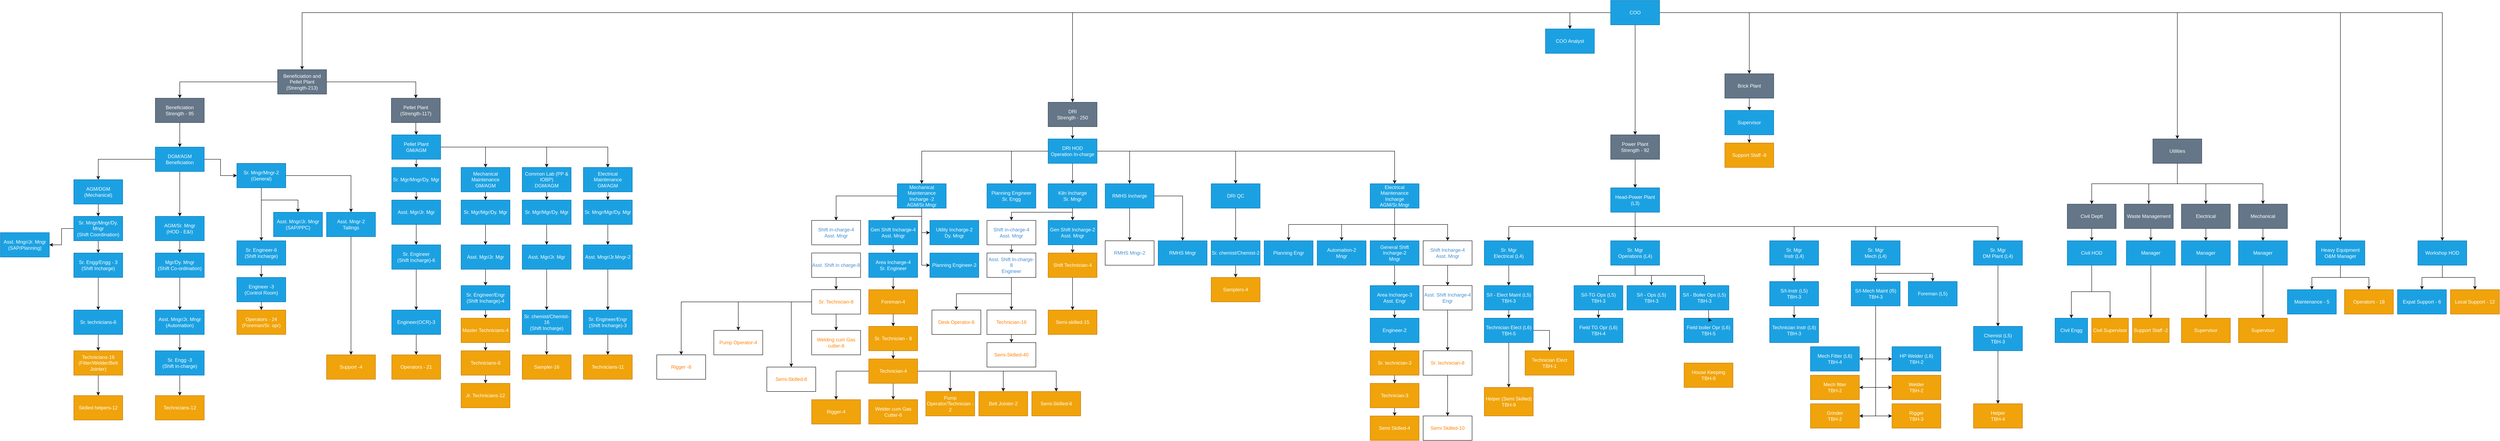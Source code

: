 <mxfile version="14.1.9" type="github">
  <diagram id="7EyB4oHwacRofvkvfnk_" name="Page-1">
    <mxGraphModel dx="1496" dy="445" grid="1" gridSize="10" guides="1" tooltips="1" connect="1" arrows="1" fold="1" page="1" pageScale="1" pageWidth="850" pageHeight="1100" math="0" shadow="0">
      <root>
        <mxCell id="0" />
        <mxCell id="1" parent="0" />
        <mxCell id="vYoIYK8Gw9QDKxpc8tqn-3" value="" style="edgeStyle=orthogonalEdgeStyle;rounded=0;orthogonalLoop=1;jettySize=auto;html=1;" parent="1" source="vYoIYK8Gw9QDKxpc8tqn-1" target="vYoIYK8Gw9QDKxpc8tqn-2" edge="1">
          <mxGeometry relative="1" as="geometry" />
        </mxCell>
        <mxCell id="KW8Jv8WY7oKA2TOhEye8-2" value="" style="edgeStyle=orthogonalEdgeStyle;rounded=0;orthogonalLoop=1;jettySize=auto;html=1;" parent="1" source="vYoIYK8Gw9QDKxpc8tqn-1" target="KW8Jv8WY7oKA2TOhEye8-1" edge="1">
          <mxGeometry relative="1" as="geometry" />
        </mxCell>
        <mxCell id="vYoIYK8Gw9QDKxpc8tqn-1" value="Beneficiation and Pellet Plant&lt;br&gt;(Strength-213)" style="rounded=0;whiteSpace=wrap;html=1;fillColor=#647687;strokeColor=#314354;fontColor=#ffffff;" parent="1" vertex="1">
          <mxGeometry x="400" y="250" width="120" height="60" as="geometry" />
        </mxCell>
        <mxCell id="vYoIYK8Gw9QDKxpc8tqn-5" value="" style="edgeStyle=orthogonalEdgeStyle;rounded=0;orthogonalLoop=1;jettySize=auto;html=1;" parent="1" source="vYoIYK8Gw9QDKxpc8tqn-2" target="vYoIYK8Gw9QDKxpc8tqn-4" edge="1">
          <mxGeometry relative="1" as="geometry" />
        </mxCell>
        <mxCell id="vYoIYK8Gw9QDKxpc8tqn-2" value="Beneficiation&lt;br&gt;Strength - 95" style="whiteSpace=wrap;html=1;rounded=0;fillColor=#647687;strokeColor=#314354;fontColor=#ffffff;" parent="1" vertex="1">
          <mxGeometry x="100" y="320" width="120" height="60" as="geometry" />
        </mxCell>
        <mxCell id="vYoIYK8Gw9QDKxpc8tqn-7" value="" style="edgeStyle=orthogonalEdgeStyle;rounded=0;orthogonalLoop=1;jettySize=auto;html=1;" parent="1" source="vYoIYK8Gw9QDKxpc8tqn-4" target="vYoIYK8Gw9QDKxpc8tqn-6" edge="1">
          <mxGeometry relative="1" as="geometry" />
        </mxCell>
        <mxCell id="vYoIYK8Gw9QDKxpc8tqn-9" value="" style="edgeStyle=orthogonalEdgeStyle;rounded=0;orthogonalLoop=1;jettySize=auto;html=1;" parent="1" source="vYoIYK8Gw9QDKxpc8tqn-4" target="vYoIYK8Gw9QDKxpc8tqn-8" edge="1">
          <mxGeometry relative="1" as="geometry" />
        </mxCell>
        <mxCell id="vYoIYK8Gw9QDKxpc8tqn-11" value="" style="edgeStyle=orthogonalEdgeStyle;rounded=0;orthogonalLoop=1;jettySize=auto;html=1;" parent="1" source="vYoIYK8Gw9QDKxpc8tqn-4" target="vYoIYK8Gw9QDKxpc8tqn-10" edge="1">
          <mxGeometry relative="1" as="geometry" />
        </mxCell>
        <mxCell id="vYoIYK8Gw9QDKxpc8tqn-4" value="DGM/AGM&lt;br&gt;Beneficiation" style="whiteSpace=wrap;html=1;rounded=0;fillColor=#1ba1e2;strokeColor=#006EAF;fontColor=#ffffff;" parent="1" vertex="1">
          <mxGeometry x="100" y="440" width="120" height="60" as="geometry" />
        </mxCell>
        <mxCell id="vYoIYK8Gw9QDKxpc8tqn-21" value="" style="edgeStyle=orthogonalEdgeStyle;rounded=0;orthogonalLoop=1;jettySize=auto;html=1;" parent="1" source="vYoIYK8Gw9QDKxpc8tqn-6" target="vYoIYK8Gw9QDKxpc8tqn-20" edge="1">
          <mxGeometry relative="1" as="geometry" />
        </mxCell>
        <mxCell id="vYoIYK8Gw9QDKxpc8tqn-23" value="" style="edgeStyle=orthogonalEdgeStyle;rounded=0;orthogonalLoop=1;jettySize=auto;html=1;" parent="1" source="vYoIYK8Gw9QDKxpc8tqn-6" target="vYoIYK8Gw9QDKxpc8tqn-22" edge="1">
          <mxGeometry relative="1" as="geometry" />
        </mxCell>
        <mxCell id="vYoIYK8Gw9QDKxpc8tqn-25" value="" style="edgeStyle=orthogonalEdgeStyle;rounded=0;orthogonalLoop=1;jettySize=auto;html=1;" parent="1" source="vYoIYK8Gw9QDKxpc8tqn-6" target="vYoIYK8Gw9QDKxpc8tqn-24" edge="1">
          <mxGeometry relative="1" as="geometry" />
        </mxCell>
        <mxCell id="vYoIYK8Gw9QDKxpc8tqn-6" value="Sr. Mngr/Mngr-2&lt;br&gt;(General)" style="whiteSpace=wrap;html=1;rounded=0;fillColor=#1ba1e2;strokeColor=#006EAF;fontColor=#ffffff;" parent="1" vertex="1">
          <mxGeometry x="300" y="480" width="120" height="60" as="geometry" />
        </mxCell>
        <mxCell id="vYoIYK8Gw9QDKxpc8tqn-17" value="" style="edgeStyle=orthogonalEdgeStyle;rounded=0;orthogonalLoop=1;jettySize=auto;html=1;" parent="1" source="vYoIYK8Gw9QDKxpc8tqn-8" target="vYoIYK8Gw9QDKxpc8tqn-16" edge="1">
          <mxGeometry relative="1" as="geometry" />
        </mxCell>
        <mxCell id="vYoIYK8Gw9QDKxpc8tqn-8" value="AGM/Sr. Mngr&lt;br&gt;(HOD - E&amp;amp;I)" style="whiteSpace=wrap;html=1;rounded=0;fillColor=#1ba1e2;strokeColor=#006EAF;fontColor=#ffffff;" parent="1" vertex="1">
          <mxGeometry x="100" y="610" width="120" height="60" as="geometry" />
        </mxCell>
        <mxCell id="vYoIYK8Gw9QDKxpc8tqn-13" value="" style="edgeStyle=orthogonalEdgeStyle;rounded=0;orthogonalLoop=1;jettySize=auto;html=1;" parent="1" source="vYoIYK8Gw9QDKxpc8tqn-10" target="vYoIYK8Gw9QDKxpc8tqn-12" edge="1">
          <mxGeometry relative="1" as="geometry" />
        </mxCell>
        <mxCell id="vYoIYK8Gw9QDKxpc8tqn-10" value="AGM/DGM&lt;br&gt;(Mechanical)" style="whiteSpace=wrap;html=1;rounded=0;fillColor=#1ba1e2;strokeColor=#006EAF;fontColor=#ffffff;" parent="1" vertex="1">
          <mxGeometry x="-100" y="520" width="120" height="60" as="geometry" />
        </mxCell>
        <mxCell id="vYoIYK8Gw9QDKxpc8tqn-15" value="" style="edgeStyle=orthogonalEdgeStyle;rounded=0;orthogonalLoop=1;jettySize=auto;html=1;" parent="1" source="vYoIYK8Gw9QDKxpc8tqn-12" target="vYoIYK8Gw9QDKxpc8tqn-14" edge="1">
          <mxGeometry relative="1" as="geometry" />
        </mxCell>
        <mxCell id="vYoIYK8Gw9QDKxpc8tqn-41" value="" style="edgeStyle=orthogonalEdgeStyle;rounded=0;orthogonalLoop=1;jettySize=auto;html=1;" parent="1" source="vYoIYK8Gw9QDKxpc8tqn-12" target="vYoIYK8Gw9QDKxpc8tqn-40" edge="1">
          <mxGeometry relative="1" as="geometry" />
        </mxCell>
        <mxCell id="vYoIYK8Gw9QDKxpc8tqn-12" value="Sr. Mngr/Mngr/Dy. Mngr&lt;br&gt;(Shift Coordination)" style="whiteSpace=wrap;html=1;rounded=0;fillColor=#1ba1e2;strokeColor=#006EAF;fontColor=#ffffff;" parent="1" vertex="1">
          <mxGeometry x="-100" y="610" width="120" height="60" as="geometry" />
        </mxCell>
        <mxCell id="vYoIYK8Gw9QDKxpc8tqn-37" value="" style="edgeStyle=orthogonalEdgeStyle;rounded=0;orthogonalLoop=1;jettySize=auto;html=1;" parent="1" source="vYoIYK8Gw9QDKxpc8tqn-14" target="vYoIYK8Gw9QDKxpc8tqn-36" edge="1">
          <mxGeometry relative="1" as="geometry" />
        </mxCell>
        <mxCell id="vYoIYK8Gw9QDKxpc8tqn-14" value="Sr. Engg/Engg - 3&lt;br&gt;(Shift Incharge)" style="whiteSpace=wrap;html=1;rounded=0;fillColor=#1ba1e2;strokeColor=#006EAF;fontColor=#ffffff;" parent="1" vertex="1">
          <mxGeometry x="-100" y="700" width="120" height="60" as="geometry" />
        </mxCell>
        <mxCell id="vYoIYK8Gw9QDKxpc8tqn-19" value="" style="edgeStyle=orthogonalEdgeStyle;rounded=0;orthogonalLoop=1;jettySize=auto;html=1;" parent="1" source="vYoIYK8Gw9QDKxpc8tqn-16" target="vYoIYK8Gw9QDKxpc8tqn-18" edge="1">
          <mxGeometry relative="1" as="geometry" />
        </mxCell>
        <mxCell id="vYoIYK8Gw9QDKxpc8tqn-16" value="Mgr/Dy. Mngr&lt;br&gt;(Shift Co-ordination)" style="whiteSpace=wrap;html=1;rounded=0;fillColor=#1ba1e2;strokeColor=#006EAF;fontColor=#ffffff;" parent="1" vertex="1">
          <mxGeometry x="100" y="700" width="120" height="60" as="geometry" />
        </mxCell>
        <mxCell id="vYoIYK8Gw9QDKxpc8tqn-33" value="" style="edgeStyle=orthogonalEdgeStyle;rounded=0;orthogonalLoop=1;jettySize=auto;html=1;" parent="1" source="vYoIYK8Gw9QDKxpc8tqn-18" target="vYoIYK8Gw9QDKxpc8tqn-32" edge="1">
          <mxGeometry relative="1" as="geometry" />
        </mxCell>
        <mxCell id="vYoIYK8Gw9QDKxpc8tqn-18" value="Asst. Mngr/Jr. Mngr&lt;br&gt;(Automation)" style="whiteSpace=wrap;html=1;rounded=0;fillColor=#1ba1e2;strokeColor=#006EAF;fontColor=#ffffff;" parent="1" vertex="1">
          <mxGeometry x="100" y="840" width="120" height="60" as="geometry" />
        </mxCell>
        <mxCell id="vYoIYK8Gw9QDKxpc8tqn-29" value="" style="edgeStyle=orthogonalEdgeStyle;rounded=0;orthogonalLoop=1;jettySize=auto;html=1;" parent="1" source="vYoIYK8Gw9QDKxpc8tqn-20" target="vYoIYK8Gw9QDKxpc8tqn-28" edge="1">
          <mxGeometry relative="1" as="geometry" />
        </mxCell>
        <mxCell id="vYoIYK8Gw9QDKxpc8tqn-20" value="Sr. Engineer-6&lt;br&gt;(Shift incharge)" style="whiteSpace=wrap;html=1;rounded=0;fillColor=#1ba1e2;strokeColor=#006EAF;fontColor=#ffffff;" parent="1" vertex="1">
          <mxGeometry x="300" y="670" width="120" height="60" as="geometry" />
        </mxCell>
        <mxCell id="vYoIYK8Gw9QDKxpc8tqn-22" value="Asst. Mngr/Jr. Mngr&lt;br&gt;(SAP/PPC)" style="whiteSpace=wrap;html=1;rounded=0;fillColor=#1ba1e2;strokeColor=#006EAF;fontColor=#ffffff;" parent="1" vertex="1">
          <mxGeometry x="390" y="600" width="120" height="60" as="geometry" />
        </mxCell>
        <mxCell id="vYoIYK8Gw9QDKxpc8tqn-27" value="" style="edgeStyle=orthogonalEdgeStyle;rounded=0;orthogonalLoop=1;jettySize=auto;html=1;" parent="1" source="vYoIYK8Gw9QDKxpc8tqn-24" target="vYoIYK8Gw9QDKxpc8tqn-26" edge="1">
          <mxGeometry relative="1" as="geometry" />
        </mxCell>
        <mxCell id="vYoIYK8Gw9QDKxpc8tqn-24" value="Asst. Mngr-2&lt;br&gt;Tailings" style="whiteSpace=wrap;html=1;rounded=0;fillColor=#1ba1e2;strokeColor=#006EAF;fontColor=#ffffff;" parent="1" vertex="1">
          <mxGeometry x="520" y="600" width="120" height="60" as="geometry" />
        </mxCell>
        <mxCell id="vYoIYK8Gw9QDKxpc8tqn-26" value="Support -4" style="whiteSpace=wrap;html=1;rounded=0;fillColor=#f0a30a;strokeColor=#BD7000;fontColor=#ffffff;" parent="1" vertex="1">
          <mxGeometry x="520" y="950" width="120" height="60" as="geometry" />
        </mxCell>
        <mxCell id="vYoIYK8Gw9QDKxpc8tqn-31" value="" style="edgeStyle=orthogonalEdgeStyle;rounded=0;orthogonalLoop=1;jettySize=auto;html=1;" parent="1" source="vYoIYK8Gw9QDKxpc8tqn-28" target="vYoIYK8Gw9QDKxpc8tqn-30" edge="1">
          <mxGeometry relative="1" as="geometry" />
        </mxCell>
        <mxCell id="vYoIYK8Gw9QDKxpc8tqn-28" value="Engineer -3&lt;br&gt;(Control Room)" style="whiteSpace=wrap;html=1;rounded=0;fillColor=#1ba1e2;strokeColor=#006EAF;fontColor=#ffffff;" parent="1" vertex="1">
          <mxGeometry x="300" y="760" width="120" height="60" as="geometry" />
        </mxCell>
        <mxCell id="vYoIYK8Gw9QDKxpc8tqn-30" value="Operators - 24&lt;br&gt;(Foreman/Sr. opr)" style="whiteSpace=wrap;html=1;rounded=0;fillColor=#f0a30a;strokeColor=#BD7000;fontColor=#ffffff;" parent="1" vertex="1">
          <mxGeometry x="300" y="840" width="120" height="60" as="geometry" />
        </mxCell>
        <mxCell id="vYoIYK8Gw9QDKxpc8tqn-35" value="" style="edgeStyle=orthogonalEdgeStyle;rounded=0;orthogonalLoop=1;jettySize=auto;html=1;" parent="1" source="vYoIYK8Gw9QDKxpc8tqn-32" target="vYoIYK8Gw9QDKxpc8tqn-34" edge="1">
          <mxGeometry relative="1" as="geometry" />
        </mxCell>
        <mxCell id="vYoIYK8Gw9QDKxpc8tqn-32" value="Sr. Engg -3&lt;br&gt;(Shift in-charge)" style="whiteSpace=wrap;html=1;rounded=0;fillColor=#1ba1e2;strokeColor=#006EAF;fontColor=#ffffff;" parent="1" vertex="1">
          <mxGeometry x="100" y="940" width="120" height="60" as="geometry" />
        </mxCell>
        <mxCell id="vYoIYK8Gw9QDKxpc8tqn-34" value="Technicians-12" style="whiteSpace=wrap;html=1;rounded=0;fillColor=#f0a30a;strokeColor=#BD7000;fontColor=#ffffff;" parent="1" vertex="1">
          <mxGeometry x="100" y="1050" width="120" height="60" as="geometry" />
        </mxCell>
        <mxCell id="vYoIYK8Gw9QDKxpc8tqn-39" value="" style="edgeStyle=orthogonalEdgeStyle;rounded=0;orthogonalLoop=1;jettySize=auto;html=1;" parent="1" source="vYoIYK8Gw9QDKxpc8tqn-36" target="vYoIYK8Gw9QDKxpc8tqn-38" edge="1">
          <mxGeometry relative="1" as="geometry" />
        </mxCell>
        <mxCell id="vYoIYK8Gw9QDKxpc8tqn-36" value="Sr. technicians-6" style="whiteSpace=wrap;html=1;rounded=0;fillColor=#1ba1e2;strokeColor=#006EAF;fontColor=#ffffff;" parent="1" vertex="1">
          <mxGeometry x="-100" y="840" width="120" height="60" as="geometry" />
        </mxCell>
        <mxCell id="KW8Jv8WY7oKA2TOhEye8-50" value="" style="edgeStyle=orthogonalEdgeStyle;rounded=0;orthogonalLoop=1;jettySize=auto;html=1;" parent="1" source="vYoIYK8Gw9QDKxpc8tqn-38" target="KW8Jv8WY7oKA2TOhEye8-49" edge="1">
          <mxGeometry relative="1" as="geometry" />
        </mxCell>
        <mxCell id="vYoIYK8Gw9QDKxpc8tqn-38" value="Technicians-16&lt;br&gt;(Fitter/Welder/Belt Jointer)" style="whiteSpace=wrap;html=1;rounded=0;fillColor=#f0a30a;strokeColor=#BD7000;fontColor=#ffffff;" parent="1" vertex="1">
          <mxGeometry x="-100" y="940" width="120" height="60" as="geometry" />
        </mxCell>
        <mxCell id="vYoIYK8Gw9QDKxpc8tqn-40" value="Asst. Mngr/Jr. Mngr&lt;br&gt;(SAP/Planning)" style="whiteSpace=wrap;html=1;rounded=0;fillColor=#1ba1e2;strokeColor=#006EAF;fontColor=#ffffff;" parent="1" vertex="1">
          <mxGeometry x="-280" y="650" width="120" height="60" as="geometry" />
        </mxCell>
        <mxCell id="KW8Jv8WY7oKA2TOhEye8-4" value="" style="edgeStyle=orthogonalEdgeStyle;rounded=0;orthogonalLoop=1;jettySize=auto;html=1;" parent="1" source="KW8Jv8WY7oKA2TOhEye8-1" target="KW8Jv8WY7oKA2TOhEye8-3" edge="1">
          <mxGeometry relative="1" as="geometry" />
        </mxCell>
        <mxCell id="KW8Jv8WY7oKA2TOhEye8-1" value="Pellet Plant&lt;br&gt;(Strength-117)" style="rounded=0;whiteSpace=wrap;html=1;fillColor=#647687;strokeColor=#314354;fontColor=#ffffff;" parent="1" vertex="1">
          <mxGeometry x="679" y="320" width="120" height="60" as="geometry" />
        </mxCell>
        <mxCell id="KW8Jv8WY7oKA2TOhEye8-6" value="" style="edgeStyle=orthogonalEdgeStyle;rounded=0;orthogonalLoop=1;jettySize=auto;html=1;" parent="1" source="KW8Jv8WY7oKA2TOhEye8-3" target="KW8Jv8WY7oKA2TOhEye8-5" edge="1">
          <mxGeometry relative="1" as="geometry" />
        </mxCell>
        <mxCell id="KW8Jv8WY7oKA2TOhEye8-8" style="edgeStyle=orthogonalEdgeStyle;rounded=0;orthogonalLoop=1;jettySize=auto;html=1;exitX=1;exitY=0.5;exitDx=0;exitDy=0;" parent="1" source="KW8Jv8WY7oKA2TOhEye8-3" target="KW8Jv8WY7oKA2TOhEye8-7" edge="1">
          <mxGeometry relative="1" as="geometry" />
        </mxCell>
        <mxCell id="KW8Jv8WY7oKA2TOhEye8-12" value="" style="edgeStyle=orthogonalEdgeStyle;rounded=0;orthogonalLoop=1;jettySize=auto;html=1;" parent="1" source="KW8Jv8WY7oKA2TOhEye8-3" target="KW8Jv8WY7oKA2TOhEye8-11" edge="1">
          <mxGeometry relative="1" as="geometry" />
        </mxCell>
        <mxCell id="KW8Jv8WY7oKA2TOhEye8-40" style="edgeStyle=orthogonalEdgeStyle;rounded=0;orthogonalLoop=1;jettySize=auto;html=1;exitX=1;exitY=0.5;exitDx=0;exitDy=0;" parent="1" source="KW8Jv8WY7oKA2TOhEye8-3" target="KW8Jv8WY7oKA2TOhEye8-39" edge="1">
          <mxGeometry relative="1" as="geometry" />
        </mxCell>
        <mxCell id="KW8Jv8WY7oKA2TOhEye8-3" value="Pellet Plant&lt;br&gt;GM/AGM" style="rounded=0;whiteSpace=wrap;html=1;fillColor=#1ba1e2;strokeColor=#006EAF;fontColor=#ffffff;" parent="1" vertex="1">
          <mxGeometry x="680" y="410" width="120" height="60" as="geometry" />
        </mxCell>
        <mxCell id="KW8Jv8WY7oKA2TOhEye8-10" value="" style="edgeStyle=orthogonalEdgeStyle;rounded=0;orthogonalLoop=1;jettySize=auto;html=1;" parent="1" source="KW8Jv8WY7oKA2TOhEye8-5" target="KW8Jv8WY7oKA2TOhEye8-9" edge="1">
          <mxGeometry relative="1" as="geometry" />
        </mxCell>
        <mxCell id="KW8Jv8WY7oKA2TOhEye8-5" value="Mechanical Maintenance&lt;br&gt;GM/AGM" style="rounded=0;whiteSpace=wrap;html=1;fillColor=#1ba1e2;strokeColor=#006EAF;fontColor=#ffffff;" parent="1" vertex="1">
          <mxGeometry x="850" y="490" width="120" height="60" as="geometry" />
        </mxCell>
        <mxCell id="KW8Jv8WY7oKA2TOhEye8-32" value="" style="edgeStyle=orthogonalEdgeStyle;rounded=0;orthogonalLoop=1;jettySize=auto;html=1;" parent="1" source="KW8Jv8WY7oKA2TOhEye8-7" target="KW8Jv8WY7oKA2TOhEye8-31" edge="1">
          <mxGeometry relative="1" as="geometry" />
        </mxCell>
        <mxCell id="KW8Jv8WY7oKA2TOhEye8-7" value="Common Lab (PP &amp;amp; IOBP)&lt;br&gt;DGM/AGM" style="rounded=0;whiteSpace=wrap;html=1;fillColor=#1ba1e2;strokeColor=#006EAF;fontColor=#ffffff;" parent="1" vertex="1">
          <mxGeometry x="1000" y="490" width="120" height="60" as="geometry" />
        </mxCell>
        <mxCell id="KW8Jv8WY7oKA2TOhEye8-22" value="" style="edgeStyle=orthogonalEdgeStyle;rounded=0;orthogonalLoop=1;jettySize=auto;html=1;" parent="1" source="KW8Jv8WY7oKA2TOhEye8-9" target="KW8Jv8WY7oKA2TOhEye8-21" edge="1">
          <mxGeometry relative="1" as="geometry" />
        </mxCell>
        <mxCell id="KW8Jv8WY7oKA2TOhEye8-9" value="Sr. Mgr/Mgr/Dy. Mgr" style="rounded=0;whiteSpace=wrap;html=1;fillColor=#1ba1e2;strokeColor=#006EAF;fontColor=#ffffff;" parent="1" vertex="1">
          <mxGeometry x="850" y="570" width="120" height="60" as="geometry" />
        </mxCell>
        <mxCell id="KW8Jv8WY7oKA2TOhEye8-14" value="" style="edgeStyle=orthogonalEdgeStyle;rounded=0;orthogonalLoop=1;jettySize=auto;html=1;" parent="1" source="KW8Jv8WY7oKA2TOhEye8-11" target="KW8Jv8WY7oKA2TOhEye8-13" edge="1">
          <mxGeometry relative="1" as="geometry" />
        </mxCell>
        <mxCell id="KW8Jv8WY7oKA2TOhEye8-11" value="Sr. Mgr/Mngr/Dy. Mgr" style="whiteSpace=wrap;html=1;rounded=0;fillColor=#1ba1e2;strokeColor=#006EAF;fontColor=#ffffff;" parent="1" vertex="1">
          <mxGeometry x="680" y="490" width="120" height="60" as="geometry" />
        </mxCell>
        <mxCell id="KW8Jv8WY7oKA2TOhEye8-16" value="" style="edgeStyle=orthogonalEdgeStyle;rounded=0;orthogonalLoop=1;jettySize=auto;html=1;" parent="1" source="KW8Jv8WY7oKA2TOhEye8-13" target="KW8Jv8WY7oKA2TOhEye8-15" edge="1">
          <mxGeometry relative="1" as="geometry" />
        </mxCell>
        <mxCell id="KW8Jv8WY7oKA2TOhEye8-13" value="Asst. Mgr/Jr. Mgr" style="whiteSpace=wrap;html=1;rounded=0;fillColor=#1ba1e2;strokeColor=#006EAF;fontColor=#ffffff;" parent="1" vertex="1">
          <mxGeometry x="680" y="570" width="120" height="60" as="geometry" />
        </mxCell>
        <mxCell id="KW8Jv8WY7oKA2TOhEye8-18" value="" style="edgeStyle=orthogonalEdgeStyle;rounded=0;orthogonalLoop=1;jettySize=auto;html=1;" parent="1" source="KW8Jv8WY7oKA2TOhEye8-15" target="KW8Jv8WY7oKA2TOhEye8-17" edge="1">
          <mxGeometry relative="1" as="geometry" />
        </mxCell>
        <mxCell id="KW8Jv8WY7oKA2TOhEye8-15" value="Sr. Engineer&lt;br&gt;(Shift Incharge)-6" style="whiteSpace=wrap;html=1;rounded=0;fillColor=#1ba1e2;strokeColor=#006EAF;fontColor=#ffffff;" parent="1" vertex="1">
          <mxGeometry x="680" y="680" width="120" height="60" as="geometry" />
        </mxCell>
        <mxCell id="KW8Jv8WY7oKA2TOhEye8-20" value="" style="edgeStyle=orthogonalEdgeStyle;rounded=0;orthogonalLoop=1;jettySize=auto;html=1;" parent="1" source="KW8Jv8WY7oKA2TOhEye8-17" target="KW8Jv8WY7oKA2TOhEye8-19" edge="1">
          <mxGeometry relative="1" as="geometry" />
        </mxCell>
        <mxCell id="KW8Jv8WY7oKA2TOhEye8-17" value="Engineer(OCR)-3" style="whiteSpace=wrap;html=1;rounded=0;fillColor=#1ba1e2;strokeColor=#006EAF;fontColor=#ffffff;" parent="1" vertex="1">
          <mxGeometry x="680" y="840" width="120" height="60" as="geometry" />
        </mxCell>
        <mxCell id="KW8Jv8WY7oKA2TOhEye8-19" value="Operators - 21" style="whiteSpace=wrap;html=1;rounded=0;fillColor=#f0a30a;strokeColor=#BD7000;fontColor=#ffffff;" parent="1" vertex="1">
          <mxGeometry x="680" y="950" width="120" height="60" as="geometry" />
        </mxCell>
        <mxCell id="KW8Jv8WY7oKA2TOhEye8-24" value="" style="edgeStyle=orthogonalEdgeStyle;rounded=0;orthogonalLoop=1;jettySize=auto;html=1;" parent="1" source="KW8Jv8WY7oKA2TOhEye8-21" target="KW8Jv8WY7oKA2TOhEye8-23" edge="1">
          <mxGeometry relative="1" as="geometry" />
        </mxCell>
        <mxCell id="KW8Jv8WY7oKA2TOhEye8-21" value="Asst. Mgr/Jr. Mgr" style="whiteSpace=wrap;html=1;rounded=0;fillColor=#1ba1e2;strokeColor=#006EAF;fontColor=#ffffff;" parent="1" vertex="1">
          <mxGeometry x="850" y="680" width="120" height="60" as="geometry" />
        </mxCell>
        <mxCell id="KW8Jv8WY7oKA2TOhEye8-26" value="" style="edgeStyle=orthogonalEdgeStyle;rounded=0;orthogonalLoop=1;jettySize=auto;html=1;" parent="1" source="KW8Jv8WY7oKA2TOhEye8-23" target="KW8Jv8WY7oKA2TOhEye8-25" edge="1">
          <mxGeometry relative="1" as="geometry" />
        </mxCell>
        <mxCell id="KW8Jv8WY7oKA2TOhEye8-23" value="Sr. Engineer/Engr&lt;br&gt;(Shift Incharge)-4" style="whiteSpace=wrap;html=1;rounded=0;fillColor=#1ba1e2;strokeColor=#006EAF;fontColor=#ffffff;" parent="1" vertex="1">
          <mxGeometry x="850" y="780" width="120" height="60" as="geometry" />
        </mxCell>
        <mxCell id="KW8Jv8WY7oKA2TOhEye8-28" value="" style="edgeStyle=orthogonalEdgeStyle;rounded=0;orthogonalLoop=1;jettySize=auto;html=1;" parent="1" source="KW8Jv8WY7oKA2TOhEye8-25" target="KW8Jv8WY7oKA2TOhEye8-27" edge="1">
          <mxGeometry relative="1" as="geometry" />
        </mxCell>
        <mxCell id="KW8Jv8WY7oKA2TOhEye8-25" value="Master Technicians-4" style="whiteSpace=wrap;html=1;rounded=0;fillColor=#f0a30a;strokeColor=#BD7000;fontColor=#ffffff;" parent="1" vertex="1">
          <mxGeometry x="850" y="860" width="120" height="60" as="geometry" />
        </mxCell>
        <mxCell id="KW8Jv8WY7oKA2TOhEye8-30" value="" style="edgeStyle=orthogonalEdgeStyle;rounded=0;orthogonalLoop=1;jettySize=auto;html=1;" parent="1" source="KW8Jv8WY7oKA2TOhEye8-27" target="KW8Jv8WY7oKA2TOhEye8-29" edge="1">
          <mxGeometry relative="1" as="geometry" />
        </mxCell>
        <mxCell id="KW8Jv8WY7oKA2TOhEye8-27" value="Technicians-8" style="whiteSpace=wrap;html=1;rounded=0;fillColor=#f0a30a;strokeColor=#BD7000;fontColor=#ffffff;" parent="1" vertex="1">
          <mxGeometry x="850" y="940" width="120" height="60" as="geometry" />
        </mxCell>
        <mxCell id="KW8Jv8WY7oKA2TOhEye8-29" value="Jr. Technicians-12" style="whiteSpace=wrap;html=1;rounded=0;fillColor=#f0a30a;strokeColor=#BD7000;fontColor=#ffffff;" parent="1" vertex="1">
          <mxGeometry x="850" y="1020" width="120" height="60" as="geometry" />
        </mxCell>
        <mxCell id="KW8Jv8WY7oKA2TOhEye8-34" value="" style="edgeStyle=orthogonalEdgeStyle;rounded=0;orthogonalLoop=1;jettySize=auto;html=1;" parent="1" source="KW8Jv8WY7oKA2TOhEye8-31" target="KW8Jv8WY7oKA2TOhEye8-33" edge="1">
          <mxGeometry relative="1" as="geometry" />
        </mxCell>
        <mxCell id="KW8Jv8WY7oKA2TOhEye8-31" value="Sr. Mgr/Mgr/Dy. Mgr" style="whiteSpace=wrap;html=1;rounded=0;fillColor=#1ba1e2;strokeColor=#006EAF;fontColor=#ffffff;" parent="1" vertex="1">
          <mxGeometry x="1000" y="570" width="120" height="60" as="geometry" />
        </mxCell>
        <mxCell id="KW8Jv8WY7oKA2TOhEye8-36" value="" style="edgeStyle=orthogonalEdgeStyle;rounded=0;orthogonalLoop=1;jettySize=auto;html=1;" parent="1" source="KW8Jv8WY7oKA2TOhEye8-33" target="KW8Jv8WY7oKA2TOhEye8-35" edge="1">
          <mxGeometry relative="1" as="geometry" />
        </mxCell>
        <mxCell id="KW8Jv8WY7oKA2TOhEye8-33" value="Asst. Mgr/Jr. Mgr" style="whiteSpace=wrap;html=1;rounded=0;fillColor=#1ba1e2;strokeColor=#006EAF;fontColor=#ffffff;" parent="1" vertex="1">
          <mxGeometry x="1000" y="680" width="120" height="60" as="geometry" />
        </mxCell>
        <mxCell id="KW8Jv8WY7oKA2TOhEye8-38" value="" style="edgeStyle=orthogonalEdgeStyle;rounded=0;orthogonalLoop=1;jettySize=auto;html=1;" parent="1" source="KW8Jv8WY7oKA2TOhEye8-35" target="KW8Jv8WY7oKA2TOhEye8-37" edge="1">
          <mxGeometry relative="1" as="geometry" />
        </mxCell>
        <mxCell id="KW8Jv8WY7oKA2TOhEye8-35" value="Sr. chemist/Chemist-16&lt;br&gt;(Shift Incharge)" style="whiteSpace=wrap;html=1;rounded=0;fillColor=#1ba1e2;strokeColor=#006EAF;fontColor=#ffffff;" parent="1" vertex="1">
          <mxGeometry x="1000" y="840" width="120" height="60" as="geometry" />
        </mxCell>
        <mxCell id="KW8Jv8WY7oKA2TOhEye8-37" value="Sampler-16" style="whiteSpace=wrap;html=1;rounded=0;fillColor=#f0a30a;strokeColor=#BD7000;fontColor=#ffffff;" parent="1" vertex="1">
          <mxGeometry x="1000" y="950" width="120" height="60" as="geometry" />
        </mxCell>
        <mxCell id="KW8Jv8WY7oKA2TOhEye8-42" value="" style="edgeStyle=orthogonalEdgeStyle;rounded=0;orthogonalLoop=1;jettySize=auto;html=1;" parent="1" source="KW8Jv8WY7oKA2TOhEye8-39" target="KW8Jv8WY7oKA2TOhEye8-41" edge="1">
          <mxGeometry relative="1" as="geometry" />
        </mxCell>
        <mxCell id="KW8Jv8WY7oKA2TOhEye8-39" value="Electrical Maintenance&lt;br&gt;GM/AGM" style="rounded=0;whiteSpace=wrap;html=1;fillColor=#1ba1e2;strokeColor=#006EAF;fontColor=#ffffff;" parent="1" vertex="1">
          <mxGeometry x="1150" y="490" width="120" height="60" as="geometry" />
        </mxCell>
        <mxCell id="KW8Jv8WY7oKA2TOhEye8-44" value="" style="edgeStyle=orthogonalEdgeStyle;rounded=0;orthogonalLoop=1;jettySize=auto;html=1;" parent="1" source="KW8Jv8WY7oKA2TOhEye8-41" target="KW8Jv8WY7oKA2TOhEye8-43" edge="1">
          <mxGeometry relative="1" as="geometry" />
        </mxCell>
        <mxCell id="KW8Jv8WY7oKA2TOhEye8-41" value="Sr. Mngr/Mgr/Dy. Mgr" style="whiteSpace=wrap;html=1;rounded=0;fillColor=#1ba1e2;strokeColor=#006EAF;fontColor=#ffffff;" parent="1" vertex="1">
          <mxGeometry x="1150" y="570" width="120" height="60" as="geometry" />
        </mxCell>
        <mxCell id="KW8Jv8WY7oKA2TOhEye8-46" value="" style="edgeStyle=orthogonalEdgeStyle;rounded=0;orthogonalLoop=1;jettySize=auto;html=1;" parent="1" source="KW8Jv8WY7oKA2TOhEye8-43" target="KW8Jv8WY7oKA2TOhEye8-45" edge="1">
          <mxGeometry relative="1" as="geometry" />
        </mxCell>
        <mxCell id="KW8Jv8WY7oKA2TOhEye8-43" value="Asst. Mngr/Jr.Mngr-2" style="whiteSpace=wrap;html=1;rounded=0;fillColor=#1ba1e2;strokeColor=#006EAF;fontColor=#ffffff;" parent="1" vertex="1">
          <mxGeometry x="1150" y="680" width="120" height="60" as="geometry" />
        </mxCell>
        <mxCell id="KW8Jv8WY7oKA2TOhEye8-48" value="" style="edgeStyle=orthogonalEdgeStyle;rounded=0;orthogonalLoop=1;jettySize=auto;html=1;" parent="1" source="KW8Jv8WY7oKA2TOhEye8-45" target="KW8Jv8WY7oKA2TOhEye8-47" edge="1">
          <mxGeometry relative="1" as="geometry" />
        </mxCell>
        <mxCell id="KW8Jv8WY7oKA2TOhEye8-45" value="Sr. Engineer/Engr&lt;br&gt;(Shift Incharge)-3" style="whiteSpace=wrap;html=1;rounded=0;fillColor=#1ba1e2;strokeColor=#006EAF;fontColor=#ffffff;" parent="1" vertex="1">
          <mxGeometry x="1150" y="840" width="120" height="60" as="geometry" />
        </mxCell>
        <mxCell id="KW8Jv8WY7oKA2TOhEye8-47" value="Technicians-11" style="whiteSpace=wrap;html=1;rounded=0;fillColor=#f0a30a;strokeColor=#BD7000;fontColor=#ffffff;" parent="1" vertex="1">
          <mxGeometry x="1150" y="950" width="120" height="60" as="geometry" />
        </mxCell>
        <mxCell id="KW8Jv8WY7oKA2TOhEye8-49" value="Skilled helpers-12" style="whiteSpace=wrap;html=1;rounded=0;fillColor=#f0a30a;strokeColor=#BD7000;fontColor=#ffffff;" parent="1" vertex="1">
          <mxGeometry x="-100" y="1050" width="120" height="60" as="geometry" />
        </mxCell>
        <mxCell id="KW8Jv8WY7oKA2TOhEye8-51" value="Rigger -8" style="rounded=0;whiteSpace=wrap;html=1;fontColor=#FF8000;" parent="1" vertex="1">
          <mxGeometry x="1330" y="950" width="120" height="60" as="geometry" />
        </mxCell>
        <mxCell id="KW8Jv8WY7oKA2TOhEye8-52" value="Pump Operator-4" style="rounded=0;whiteSpace=wrap;html=1;fontColor=#FF8000;" parent="1" vertex="1">
          <mxGeometry x="1470" y="890" width="120" height="60" as="geometry" />
        </mxCell>
        <mxCell id="KW8Jv8WY7oKA2TOhEye8-53" value="Semi-Skilled-8" style="rounded=0;whiteSpace=wrap;html=1;fontColor=#FF8000;" parent="1" vertex="1">
          <mxGeometry x="1600" y="980" width="120" height="60" as="geometry" />
        </mxCell>
        <mxCell id="KW8Jv8WY7oKA2TOhEye8-54" value="Welding cum Gas cutter-6" style="rounded=0;whiteSpace=wrap;html=1;fontColor=#FF8000;" parent="1" vertex="1">
          <mxGeometry x="1710" y="890" width="120" height="60" as="geometry" />
        </mxCell>
        <mxCell id="KW8Jv8WY7oKA2TOhEye8-57" style="edgeStyle=orthogonalEdgeStyle;rounded=0;orthogonalLoop=1;jettySize=auto;html=1;exitX=0.5;exitY=1;exitDx=0;exitDy=0;entryX=0.5;entryY=0;entryDx=0;entryDy=0;" parent="1" source="KW8Jv8WY7oKA2TOhEye8-55" target="KW8Jv8WY7oKA2TOhEye8-54" edge="1">
          <mxGeometry relative="1" as="geometry" />
        </mxCell>
        <mxCell id="KW8Jv8WY7oKA2TOhEye8-58" style="edgeStyle=orthogonalEdgeStyle;rounded=0;orthogonalLoop=1;jettySize=auto;html=1;exitX=0;exitY=0.5;exitDx=0;exitDy=0;" parent="1" source="KW8Jv8WY7oKA2TOhEye8-55" target="KW8Jv8WY7oKA2TOhEye8-53" edge="1">
          <mxGeometry relative="1" as="geometry" />
        </mxCell>
        <mxCell id="KW8Jv8WY7oKA2TOhEye8-59" style="edgeStyle=orthogonalEdgeStyle;rounded=0;orthogonalLoop=1;jettySize=auto;html=1;exitX=0;exitY=0.5;exitDx=0;exitDy=0;" parent="1" source="KW8Jv8WY7oKA2TOhEye8-55" target="KW8Jv8WY7oKA2TOhEye8-52" edge="1">
          <mxGeometry relative="1" as="geometry" />
        </mxCell>
        <mxCell id="KW8Jv8WY7oKA2TOhEye8-60" style="edgeStyle=orthogonalEdgeStyle;rounded=0;orthogonalLoop=1;jettySize=auto;html=1;exitX=0;exitY=0.5;exitDx=0;exitDy=0;" parent="1" source="KW8Jv8WY7oKA2TOhEye8-55" target="KW8Jv8WY7oKA2TOhEye8-51" edge="1">
          <mxGeometry relative="1" as="geometry" />
        </mxCell>
        <mxCell id="KW8Jv8WY7oKA2TOhEye8-55" value="Sr. Technician-8" style="whiteSpace=wrap;html=1;rounded=0;fontColor=#FF8000;" parent="1" vertex="1">
          <mxGeometry x="1710" y="790" width="120" height="60" as="geometry" />
        </mxCell>
        <mxCell id="KW8Jv8WY7oKA2TOhEye8-62" style="edgeStyle=orthogonalEdgeStyle;rounded=0;orthogonalLoop=1;jettySize=auto;html=1;exitX=0.5;exitY=1;exitDx=0;exitDy=0;" parent="1" source="KW8Jv8WY7oKA2TOhEye8-61" target="KW8Jv8WY7oKA2TOhEye8-55" edge="1">
          <mxGeometry relative="1" as="geometry" />
        </mxCell>
        <mxCell id="KW8Jv8WY7oKA2TOhEye8-61" value="Asst. Shift in charge-8" style="rounded=0;whiteSpace=wrap;html=1;fontColor=#418BCC;" parent="1" vertex="1">
          <mxGeometry x="1710" y="700" width="120" height="60" as="geometry" />
        </mxCell>
        <mxCell id="KW8Jv8WY7oKA2TOhEye8-63" value="Shift in-charge-4&lt;br&gt;Asst. Mngr" style="rounded=0;whiteSpace=wrap;html=1;fontColor=#418BCC;" parent="1" vertex="1">
          <mxGeometry x="1710" y="620" width="120" height="60" as="geometry" />
        </mxCell>
        <mxCell id="KW8Jv8WY7oKA2TOhEye8-74" style="edgeStyle=orthogonalEdgeStyle;rounded=0;orthogonalLoop=1;jettySize=auto;html=1;exitX=0;exitY=0.5;exitDx=0;exitDy=0;" parent="1" source="KW8Jv8WY7oKA2TOhEye8-64" target="KW8Jv8WY7oKA2TOhEye8-63" edge="1">
          <mxGeometry relative="1" as="geometry" />
        </mxCell>
        <mxCell id="KW8Jv8WY7oKA2TOhEye8-76" style="edgeStyle=orthogonalEdgeStyle;rounded=0;orthogonalLoop=1;jettySize=auto;html=1;exitX=0.5;exitY=1;exitDx=0;exitDy=0;" parent="1" source="KW8Jv8WY7oKA2TOhEye8-64" target="KW8Jv8WY7oKA2TOhEye8-65" edge="1">
          <mxGeometry relative="1" as="geometry" />
        </mxCell>
        <mxCell id="KW8Jv8WY7oKA2TOhEye8-79" style="edgeStyle=orthogonalEdgeStyle;rounded=0;orthogonalLoop=1;jettySize=auto;html=1;exitX=0.5;exitY=1;exitDx=0;exitDy=0;entryX=0;entryY=0.5;entryDx=0;entryDy=0;" parent="1" source="KW8Jv8WY7oKA2TOhEye8-64" target="KW8Jv8WY7oKA2TOhEye8-77" edge="1">
          <mxGeometry relative="1" as="geometry" />
        </mxCell>
        <mxCell id="KW8Jv8WY7oKA2TOhEye8-80" style="edgeStyle=orthogonalEdgeStyle;rounded=0;orthogonalLoop=1;jettySize=auto;html=1;exitX=0.5;exitY=1;exitDx=0;exitDy=0;entryX=0;entryY=0.5;entryDx=0;entryDy=0;" parent="1" source="KW8Jv8WY7oKA2TOhEye8-64" target="KW8Jv8WY7oKA2TOhEye8-78" edge="1">
          <mxGeometry relative="1" as="geometry" />
        </mxCell>
        <mxCell id="KW8Jv8WY7oKA2TOhEye8-64" value="Mechanical Maintenance Incharge -2&lt;br&gt;AGM/Sr.Mngr" style="rounded=0;whiteSpace=wrap;html=1;fillColor=#1ba1e2;strokeColor=#006EAF;fontColor=#ffffff;" parent="1" vertex="1">
          <mxGeometry x="1920" y="530" width="120" height="60" as="geometry" />
        </mxCell>
        <mxCell id="KW8Jv8WY7oKA2TOhEye8-67" value="" style="edgeStyle=orthogonalEdgeStyle;rounded=0;orthogonalLoop=1;jettySize=auto;html=1;" parent="1" source="KW8Jv8WY7oKA2TOhEye8-65" target="KW8Jv8WY7oKA2TOhEye8-66" edge="1">
          <mxGeometry relative="1" as="geometry" />
        </mxCell>
        <mxCell id="KW8Jv8WY7oKA2TOhEye8-65" value="Gen Shift Incharge-4&lt;br&gt;Asst. Mngr" style="rounded=0;whiteSpace=wrap;html=1;fillColor=#1ba1e2;strokeColor=#006EAF;fontColor=#ffffff;" parent="1" vertex="1">
          <mxGeometry x="1850" y="620" width="120" height="60" as="geometry" />
        </mxCell>
        <mxCell id="KW8Jv8WY7oKA2TOhEye8-69" value="" style="edgeStyle=orthogonalEdgeStyle;rounded=0;orthogonalLoop=1;jettySize=auto;html=1;" parent="1" source="KW8Jv8WY7oKA2TOhEye8-66" target="KW8Jv8WY7oKA2TOhEye8-68" edge="1">
          <mxGeometry relative="1" as="geometry" />
        </mxCell>
        <mxCell id="KW8Jv8WY7oKA2TOhEye8-66" value="Area Incharge-4&lt;br&gt;Sr. Engineer" style="whiteSpace=wrap;html=1;rounded=0;fillColor=#1ba1e2;strokeColor=#006EAF;fontColor=#ffffff;" parent="1" vertex="1">
          <mxGeometry x="1850" y="700" width="120" height="60" as="geometry" />
        </mxCell>
        <mxCell id="KW8Jv8WY7oKA2TOhEye8-71" value="" style="edgeStyle=orthogonalEdgeStyle;rounded=0;orthogonalLoop=1;jettySize=auto;html=1;" parent="1" source="KW8Jv8WY7oKA2TOhEye8-68" target="KW8Jv8WY7oKA2TOhEye8-70" edge="1">
          <mxGeometry relative="1" as="geometry" />
        </mxCell>
        <mxCell id="KW8Jv8WY7oKA2TOhEye8-68" value="Foreman-4" style="whiteSpace=wrap;html=1;rounded=0;fillColor=#f0a30a;strokeColor=#BD7000;fontColor=#ffffff;" parent="1" vertex="1">
          <mxGeometry x="1850" y="790" width="120" height="60" as="geometry" />
        </mxCell>
        <mxCell id="KW8Jv8WY7oKA2TOhEye8-73" value="" style="edgeStyle=orthogonalEdgeStyle;rounded=0;orthogonalLoop=1;jettySize=auto;html=1;" parent="1" source="KW8Jv8WY7oKA2TOhEye8-70" target="KW8Jv8WY7oKA2TOhEye8-72" edge="1">
          <mxGeometry relative="1" as="geometry" />
        </mxCell>
        <mxCell id="KW8Jv8WY7oKA2TOhEye8-70" value="Sr. Technician - 8" style="whiteSpace=wrap;html=1;rounded=0;fillColor=#f0a30a;strokeColor=#BD7000;fontColor=#ffffff;" parent="1" vertex="1">
          <mxGeometry x="1850" y="880" width="120" height="60" as="geometry" />
        </mxCell>
        <mxCell id="OhcxvUfhVHYjudq3yLlA-6" style="edgeStyle=orthogonalEdgeStyle;rounded=0;orthogonalLoop=1;jettySize=auto;html=1;exitX=1;exitY=0.5;exitDx=0;exitDy=0;entryX=0.5;entryY=0;entryDx=0;entryDy=0;fontColor=#FF8000;" parent="1" source="KW8Jv8WY7oKA2TOhEye8-72" target="OhcxvUfhVHYjudq3yLlA-3" edge="1">
          <mxGeometry relative="1" as="geometry" />
        </mxCell>
        <mxCell id="OhcxvUfhVHYjudq3yLlA-7" style="edgeStyle=orthogonalEdgeStyle;rounded=0;orthogonalLoop=1;jettySize=auto;html=1;exitX=1;exitY=0.5;exitDx=0;exitDy=0;entryX=0.5;entryY=0;entryDx=0;entryDy=0;fontColor=#FF8000;" parent="1" source="KW8Jv8WY7oKA2TOhEye8-72" target="OhcxvUfhVHYjudq3yLlA-4" edge="1">
          <mxGeometry relative="1" as="geometry" />
        </mxCell>
        <mxCell id="OhcxvUfhVHYjudq3yLlA-8" style="edgeStyle=orthogonalEdgeStyle;rounded=0;orthogonalLoop=1;jettySize=auto;html=1;exitX=1;exitY=0.5;exitDx=0;exitDy=0;entryX=0.5;entryY=0;entryDx=0;entryDy=0;fontColor=#FF8000;" parent="1" source="KW8Jv8WY7oKA2TOhEye8-72" target="OhcxvUfhVHYjudq3yLlA-5" edge="1">
          <mxGeometry relative="1" as="geometry" />
        </mxCell>
        <mxCell id="OhcxvUfhVHYjudq3yLlA-9" style="edgeStyle=orthogonalEdgeStyle;rounded=0;orthogonalLoop=1;jettySize=auto;html=1;exitX=0.5;exitY=1;exitDx=0;exitDy=0;entryX=0.5;entryY=0;entryDx=0;entryDy=0;fontColor=#FF8000;" parent="1" source="KW8Jv8WY7oKA2TOhEye8-72" target="OhcxvUfhVHYjudq3yLlA-2" edge="1">
          <mxGeometry relative="1" as="geometry" />
        </mxCell>
        <mxCell id="OhcxvUfhVHYjudq3yLlA-10" style="edgeStyle=orthogonalEdgeStyle;rounded=0;orthogonalLoop=1;jettySize=auto;html=1;exitX=0;exitY=0.5;exitDx=0;exitDy=0;fontColor=#FF8000;" parent="1" source="KW8Jv8WY7oKA2TOhEye8-72" target="OhcxvUfhVHYjudq3yLlA-1" edge="1">
          <mxGeometry relative="1" as="geometry" />
        </mxCell>
        <mxCell id="KW8Jv8WY7oKA2TOhEye8-72" value="Technician-4" style="whiteSpace=wrap;html=1;rounded=0;fillColor=#f0a30a;strokeColor=#BD7000;fontColor=#ffffff;" parent="1" vertex="1">
          <mxGeometry x="1850" y="960" width="120" height="60" as="geometry" />
        </mxCell>
        <mxCell id="KW8Jv8WY7oKA2TOhEye8-77" value="Utility Incharge-2&lt;br&gt;Dy. Mngr" style="rounded=0;whiteSpace=wrap;html=1;fillColor=#1ba1e2;strokeColor=#006EAF;fontColor=#ffffff;" parent="1" vertex="1">
          <mxGeometry x="2000" y="620" width="120" height="60" as="geometry" />
        </mxCell>
        <mxCell id="KW8Jv8WY7oKA2TOhEye8-78" value="Planning Engineer-2" style="rounded=0;whiteSpace=wrap;html=1;fillColor=#1ba1e2;strokeColor=#006EAF;fontColor=#ffffff;" parent="1" vertex="1">
          <mxGeometry x="2000" y="700" width="120" height="60" as="geometry" />
        </mxCell>
        <mxCell id="KW8Jv8WY7oKA2TOhEye8-81" value="Planning Engineer&lt;br&gt;Sr. Engg" style="rounded=0;whiteSpace=wrap;html=1;fillColor=#1ba1e2;strokeColor=#006EAF;fontColor=#ffffff;" parent="1" vertex="1">
          <mxGeometry x="2140" y="530" width="120" height="60" as="geometry" />
        </mxCell>
        <mxCell id="KW8Jv8WY7oKA2TOhEye8-84" style="edgeStyle=orthogonalEdgeStyle;rounded=0;orthogonalLoop=1;jettySize=auto;html=1;exitX=0.5;exitY=1;exitDx=0;exitDy=0;entryX=0.5;entryY=0;entryDx=0;entryDy=0;" parent="1" source="KW8Jv8WY7oKA2TOhEye8-82" target="KW8Jv8WY7oKA2TOhEye8-83" edge="1">
          <mxGeometry relative="1" as="geometry" />
        </mxCell>
        <mxCell id="KW8Jv8WY7oKA2TOhEye8-82" value="Shift in-charge-4&lt;br&gt;Asst. Mngr" style="rounded=0;whiteSpace=wrap;html=1;fontColor=#418BCC;" parent="1" vertex="1">
          <mxGeometry x="2140" y="620" width="120" height="60" as="geometry" />
        </mxCell>
        <mxCell id="KW8Jv8WY7oKA2TOhEye8-86" value="" style="edgeStyle=orthogonalEdgeStyle;rounded=0;orthogonalLoop=1;jettySize=auto;html=1;" parent="1" source="KW8Jv8WY7oKA2TOhEye8-83" target="KW8Jv8WY7oKA2TOhEye8-85" edge="1">
          <mxGeometry relative="1" as="geometry" />
        </mxCell>
        <mxCell id="KW8Jv8WY7oKA2TOhEye8-88" style="edgeStyle=orthogonalEdgeStyle;rounded=0;orthogonalLoop=1;jettySize=auto;html=1;exitX=0.5;exitY=1;exitDx=0;exitDy=0;entryX=0.5;entryY=0;entryDx=0;entryDy=0;" parent="1" source="KW8Jv8WY7oKA2TOhEye8-83" target="KW8Jv8WY7oKA2TOhEye8-87" edge="1">
          <mxGeometry relative="1" as="geometry" />
        </mxCell>
        <mxCell id="KW8Jv8WY7oKA2TOhEye8-83" value="Asst. Shift In-charge-8&lt;br&gt;Engineer" style="rounded=0;whiteSpace=wrap;html=1;fontColor=#418BCC;" parent="1" vertex="1">
          <mxGeometry x="2140" y="700" width="120" height="60" as="geometry" />
        </mxCell>
        <mxCell id="KW8Jv8WY7oKA2TOhEye8-90" value="" style="edgeStyle=orthogonalEdgeStyle;rounded=0;orthogonalLoop=1;jettySize=auto;html=1;" parent="1" source="KW8Jv8WY7oKA2TOhEye8-85" target="KW8Jv8WY7oKA2TOhEye8-89" edge="1">
          <mxGeometry relative="1" as="geometry" />
        </mxCell>
        <mxCell id="KW8Jv8WY7oKA2TOhEye8-85" value="Technician-16" style="whiteSpace=wrap;html=1;rounded=0;fontColor=#FF8000;" parent="1" vertex="1">
          <mxGeometry x="2140" y="840" width="120" height="60" as="geometry" />
        </mxCell>
        <mxCell id="KW8Jv8WY7oKA2TOhEye8-87" value="Desk Operator-8" style="rounded=0;whiteSpace=wrap;html=1;fontColor=#FF8000;" parent="1" vertex="1">
          <mxGeometry x="2005" y="840" width="120" height="60" as="geometry" />
        </mxCell>
        <mxCell id="KW8Jv8WY7oKA2TOhEye8-89" value="Semi-Skilled-40" style="whiteSpace=wrap;html=1;rounded=0;fontColor=#FF8000;" parent="1" vertex="1">
          <mxGeometry x="2140" y="920" width="120" height="60" as="geometry" />
        </mxCell>
        <mxCell id="KW8Jv8WY7oKA2TOhEye8-93" style="edgeStyle=orthogonalEdgeStyle;rounded=0;orthogonalLoop=1;jettySize=auto;html=1;exitX=0.5;exitY=1;exitDx=0;exitDy=0;entryX=0.5;entryY=0;entryDx=0;entryDy=0;" parent="1" source="KW8Jv8WY7oKA2TOhEye8-91" target="KW8Jv8WY7oKA2TOhEye8-82" edge="1">
          <mxGeometry relative="1" as="geometry">
            <Array as="points">
              <mxPoint x="2350" y="600" />
              <mxPoint x="2200" y="600" />
            </Array>
          </mxGeometry>
        </mxCell>
        <mxCell id="KW8Jv8WY7oKA2TOhEye8-99" style="edgeStyle=orthogonalEdgeStyle;rounded=0;orthogonalLoop=1;jettySize=auto;html=1;exitX=0.5;exitY=1;exitDx=0;exitDy=0;entryX=0.5;entryY=0;entryDx=0;entryDy=0;" parent="1" source="KW8Jv8WY7oKA2TOhEye8-91" target="KW8Jv8WY7oKA2TOhEye8-94" edge="1">
          <mxGeometry relative="1" as="geometry" />
        </mxCell>
        <mxCell id="KW8Jv8WY7oKA2TOhEye8-91" value="Kiln Incharge&lt;br&gt;Sr. Mngr" style="rounded=0;whiteSpace=wrap;html=1;fillColor=#1ba1e2;strokeColor=#006EAF;fontColor=#ffffff;" parent="1" vertex="1">
          <mxGeometry x="2290" y="530" width="120" height="60" as="geometry" />
        </mxCell>
        <mxCell id="KW8Jv8WY7oKA2TOhEye8-92" style="edgeStyle=orthogonalEdgeStyle;rounded=0;orthogonalLoop=1;jettySize=auto;html=1;exitX=0.5;exitY=1;exitDx=0;exitDy=0;" parent="1" source="KW8Jv8WY7oKA2TOhEye8-91" target="KW8Jv8WY7oKA2TOhEye8-91" edge="1">
          <mxGeometry relative="1" as="geometry" />
        </mxCell>
        <mxCell id="KW8Jv8WY7oKA2TOhEye8-96" value="" style="edgeStyle=orthogonalEdgeStyle;rounded=0;orthogonalLoop=1;jettySize=auto;html=1;" parent="1" source="KW8Jv8WY7oKA2TOhEye8-94" target="KW8Jv8WY7oKA2TOhEye8-95" edge="1">
          <mxGeometry relative="1" as="geometry" />
        </mxCell>
        <mxCell id="KW8Jv8WY7oKA2TOhEye8-94" value="Gen Shift Incharge-2&lt;br&gt;Asst. Mngr" style="rounded=0;whiteSpace=wrap;html=1;fillColor=#1ba1e2;strokeColor=#006EAF;fontColor=#ffffff;" parent="1" vertex="1">
          <mxGeometry x="2290" y="620" width="120" height="60" as="geometry" />
        </mxCell>
        <mxCell id="KW8Jv8WY7oKA2TOhEye8-98" value="" style="edgeStyle=orthogonalEdgeStyle;rounded=0;orthogonalLoop=1;jettySize=auto;html=1;" parent="1" source="KW8Jv8WY7oKA2TOhEye8-95" target="KW8Jv8WY7oKA2TOhEye8-97" edge="1">
          <mxGeometry relative="1" as="geometry" />
        </mxCell>
        <mxCell id="KW8Jv8WY7oKA2TOhEye8-95" value="Shift Technician-4" style="whiteSpace=wrap;html=1;rounded=0;fillColor=#f0a30a;strokeColor=#BD7000;fontColor=#ffffff;" parent="1" vertex="1">
          <mxGeometry x="2290" y="700" width="120" height="60" as="geometry" />
        </mxCell>
        <mxCell id="KW8Jv8WY7oKA2TOhEye8-97" value="Semi-skilled-15" style="whiteSpace=wrap;html=1;rounded=0;fillColor=#f0a30a;strokeColor=#BD7000;fontColor=#ffffff;" parent="1" vertex="1">
          <mxGeometry x="2290" y="840" width="120" height="60" as="geometry" />
        </mxCell>
        <mxCell id="KW8Jv8WY7oKA2TOhEye8-101" style="edgeStyle=orthogonalEdgeStyle;rounded=0;orthogonalLoop=1;jettySize=auto;html=1;exitX=0.5;exitY=1;exitDx=0;exitDy=0;entryX=0.5;entryY=0;entryDx=0;entryDy=0;" parent="1" source="KW8Jv8WY7oKA2TOhEye8-100" target="KW8Jv8WY7oKA2TOhEye8-91" edge="1">
          <mxGeometry relative="1" as="geometry" />
        </mxCell>
        <mxCell id="KW8Jv8WY7oKA2TOhEye8-102" style="edgeStyle=orthogonalEdgeStyle;rounded=0;orthogonalLoop=1;jettySize=auto;html=1;exitX=0;exitY=0.5;exitDx=0;exitDy=0;entryX=0.5;entryY=0;entryDx=0;entryDy=0;" parent="1" source="KW8Jv8WY7oKA2TOhEye8-100" target="KW8Jv8WY7oKA2TOhEye8-81" edge="1">
          <mxGeometry relative="1" as="geometry" />
        </mxCell>
        <mxCell id="KW8Jv8WY7oKA2TOhEye8-103" style="edgeStyle=orthogonalEdgeStyle;rounded=0;orthogonalLoop=1;jettySize=auto;html=1;exitX=0;exitY=0.5;exitDx=0;exitDy=0;" parent="1" source="KW8Jv8WY7oKA2TOhEye8-100" target="KW8Jv8WY7oKA2TOhEye8-64" edge="1">
          <mxGeometry relative="1" as="geometry" />
        </mxCell>
        <mxCell id="KW8Jv8WY7oKA2TOhEye8-105" value="" style="edgeStyle=orthogonalEdgeStyle;rounded=0;orthogonalLoop=1;jettySize=auto;html=1;" parent="1" source="KW8Jv8WY7oKA2TOhEye8-100" target="KW8Jv8WY7oKA2TOhEye8-104" edge="1">
          <mxGeometry relative="1" as="geometry" />
        </mxCell>
        <mxCell id="KW8Jv8WY7oKA2TOhEye8-115" style="edgeStyle=orthogonalEdgeStyle;rounded=0;orthogonalLoop=1;jettySize=auto;html=1;exitX=1;exitY=0.5;exitDx=0;exitDy=0;" parent="1" source="KW8Jv8WY7oKA2TOhEye8-100" target="KW8Jv8WY7oKA2TOhEye8-110" edge="1">
          <mxGeometry relative="1" as="geometry" />
        </mxCell>
        <mxCell id="KW8Jv8WY7oKA2TOhEye8-141" style="edgeStyle=orthogonalEdgeStyle;rounded=0;orthogonalLoop=1;jettySize=auto;html=1;exitX=1;exitY=0.5;exitDx=0;exitDy=0;entryX=0.5;entryY=0;entryDx=0;entryDy=0;" parent="1" source="KW8Jv8WY7oKA2TOhEye8-100" target="KW8Jv8WY7oKA2TOhEye8-136" edge="1">
          <mxGeometry relative="1" as="geometry" />
        </mxCell>
        <mxCell id="KW8Jv8WY7oKA2TOhEye8-100" value="DRI HOD&lt;br&gt;Operation In-charge" style="rounded=0;whiteSpace=wrap;html=1;fillColor=#1ba1e2;strokeColor=#006EAF;fontColor=#ffffff;" parent="1" vertex="1">
          <mxGeometry x="2290" y="420" width="120" height="60" as="geometry" />
        </mxCell>
        <mxCell id="KW8Jv8WY7oKA2TOhEye8-107" value="" style="edgeStyle=orthogonalEdgeStyle;rounded=0;orthogonalLoop=1;jettySize=auto;html=1;" parent="1" source="KW8Jv8WY7oKA2TOhEye8-104" target="KW8Jv8WY7oKA2TOhEye8-106" edge="1">
          <mxGeometry relative="1" as="geometry" />
        </mxCell>
        <mxCell id="KW8Jv8WY7oKA2TOhEye8-109" value="" style="edgeStyle=orthogonalEdgeStyle;rounded=0;orthogonalLoop=1;jettySize=auto;html=1;" parent="1" source="KW8Jv8WY7oKA2TOhEye8-104" target="KW8Jv8WY7oKA2TOhEye8-108" edge="1">
          <mxGeometry relative="1" as="geometry" />
        </mxCell>
        <mxCell id="KW8Jv8WY7oKA2TOhEye8-104" value="RMHS Incharge" style="whiteSpace=wrap;html=1;rounded=0;fillColor=#1ba1e2;strokeColor=#006EAF;fontColor=#ffffff;" parent="1" vertex="1">
          <mxGeometry x="2430" y="530" width="120" height="60" as="geometry" />
        </mxCell>
        <mxCell id="KW8Jv8WY7oKA2TOhEye8-106" value="RMHS Mngr-2" style="whiteSpace=wrap;html=1;rounded=0;fontColor=#418BCC;" parent="1" vertex="1">
          <mxGeometry x="2430" y="670" width="120" height="60" as="geometry" />
        </mxCell>
        <mxCell id="KW8Jv8WY7oKA2TOhEye8-108" value="RMHS Mngr" style="whiteSpace=wrap;html=1;rounded=0;fillColor=#1ba1e2;strokeColor=#006EAF;fontColor=#ffffff;" parent="1" vertex="1">
          <mxGeometry x="2560" y="670" width="120" height="60" as="geometry" />
        </mxCell>
        <mxCell id="KW8Jv8WY7oKA2TOhEye8-112" value="" style="edgeStyle=orthogonalEdgeStyle;rounded=0;orthogonalLoop=1;jettySize=auto;html=1;" parent="1" source="KW8Jv8WY7oKA2TOhEye8-110" target="KW8Jv8WY7oKA2TOhEye8-111" edge="1">
          <mxGeometry relative="1" as="geometry" />
        </mxCell>
        <mxCell id="KW8Jv8WY7oKA2TOhEye8-110" value="DRI QC" style="rounded=0;whiteSpace=wrap;html=1;fillColor=#1ba1e2;strokeColor=#006EAF;fontColor=#ffffff;" parent="1" vertex="1">
          <mxGeometry x="2690" y="530" width="120" height="60" as="geometry" />
        </mxCell>
        <mxCell id="KW8Jv8WY7oKA2TOhEye8-114" value="" style="edgeStyle=orthogonalEdgeStyle;rounded=0;orthogonalLoop=1;jettySize=auto;html=1;" parent="1" source="KW8Jv8WY7oKA2TOhEye8-111" target="KW8Jv8WY7oKA2TOhEye8-113" edge="1">
          <mxGeometry relative="1" as="geometry" />
        </mxCell>
        <mxCell id="KW8Jv8WY7oKA2TOhEye8-111" value="Sr. chemist/Chemist-2" style="whiteSpace=wrap;html=1;rounded=0;fillColor=#1ba1e2;strokeColor=#006EAF;fontColor=#ffffff;" parent="1" vertex="1">
          <mxGeometry x="2690" y="670" width="120" height="60" as="geometry" />
        </mxCell>
        <mxCell id="KW8Jv8WY7oKA2TOhEye8-113" value="Samplers-4" style="whiteSpace=wrap;html=1;rounded=0;fillColor=#f0a30a;strokeColor=#BD7000;fontColor=#ffffff;" parent="1" vertex="1">
          <mxGeometry x="2690" y="760" width="120" height="60" as="geometry" />
        </mxCell>
        <mxCell id="KW8Jv8WY7oKA2TOhEye8-116" value="Planning Engr" style="rounded=0;whiteSpace=wrap;html=1;fillColor=#1ba1e2;strokeColor=#006EAF;fontColor=#ffffff;" parent="1" vertex="1">
          <mxGeometry x="2820" y="670" width="120" height="60" as="geometry" />
        </mxCell>
        <mxCell id="KW8Jv8WY7oKA2TOhEye8-117" value="Automation-2&lt;br&gt;Mngr" style="rounded=0;whiteSpace=wrap;html=1;fillColor=#1ba1e2;strokeColor=#006EAF;fontColor=#ffffff;" parent="1" vertex="1">
          <mxGeometry x="2950" y="670" width="120" height="60" as="geometry" />
        </mxCell>
        <mxCell id="KW8Jv8WY7oKA2TOhEye8-125" value="" style="edgeStyle=orthogonalEdgeStyle;rounded=0;orthogonalLoop=1;jettySize=auto;html=1;" parent="1" source="KW8Jv8WY7oKA2TOhEye8-118" target="KW8Jv8WY7oKA2TOhEye8-124" edge="1">
          <mxGeometry relative="1" as="geometry" />
        </mxCell>
        <mxCell id="KW8Jv8WY7oKA2TOhEye8-118" value="General Shift Incharge-2&lt;br&gt;Mngr" style="rounded=0;whiteSpace=wrap;html=1;fillColor=#1ba1e2;strokeColor=#006EAF;fontColor=#ffffff;" parent="1" vertex="1">
          <mxGeometry x="3080" y="670" width="120" height="60" as="geometry" />
        </mxCell>
        <mxCell id="KW8Jv8WY7oKA2TOhEye8-121" value="" style="edgeStyle=orthogonalEdgeStyle;rounded=0;orthogonalLoop=1;jettySize=auto;html=1;" parent="1" source="KW8Jv8WY7oKA2TOhEye8-119" target="KW8Jv8WY7oKA2TOhEye8-120" edge="1">
          <mxGeometry relative="1" as="geometry" />
        </mxCell>
        <mxCell id="KW8Jv8WY7oKA2TOhEye8-119" value="Shift Incharge-4&lt;br&gt;Asst. Mngr" style="rounded=0;whiteSpace=wrap;html=1;fontColor=#418BCC;" parent="1" vertex="1">
          <mxGeometry x="3210" y="670" width="120" height="60" as="geometry" />
        </mxCell>
        <mxCell id="KW8Jv8WY7oKA2TOhEye8-123" value="" style="edgeStyle=orthogonalEdgeStyle;rounded=0;orthogonalLoop=1;jettySize=auto;html=1;" parent="1" source="KW8Jv8WY7oKA2TOhEye8-120" target="KW8Jv8WY7oKA2TOhEye8-122" edge="1">
          <mxGeometry relative="1" as="geometry" />
        </mxCell>
        <mxCell id="KW8Jv8WY7oKA2TOhEye8-120" value="Asst. Shift Incharge-4&lt;br&gt;Engr" style="whiteSpace=wrap;html=1;rounded=0;fontColor=#418BCC;" parent="1" vertex="1">
          <mxGeometry x="3210" y="780" width="120" height="60" as="geometry" />
        </mxCell>
        <mxCell id="KW8Jv8WY7oKA2TOhEye8-135" value="" style="edgeStyle=orthogonalEdgeStyle;rounded=0;orthogonalLoop=1;jettySize=auto;html=1;" parent="1" source="KW8Jv8WY7oKA2TOhEye8-122" target="KW8Jv8WY7oKA2TOhEye8-134" edge="1">
          <mxGeometry relative="1" as="geometry" />
        </mxCell>
        <mxCell id="KW8Jv8WY7oKA2TOhEye8-122" value="Sr. technician-8" style="whiteSpace=wrap;html=1;rounded=0;fontColor=#FF8000;labelBorderColor=none;" parent="1" vertex="1">
          <mxGeometry x="3210" y="940" width="120" height="60" as="geometry" />
        </mxCell>
        <mxCell id="KW8Jv8WY7oKA2TOhEye8-127" value="" style="edgeStyle=orthogonalEdgeStyle;rounded=0;orthogonalLoop=1;jettySize=auto;html=1;" parent="1" source="KW8Jv8WY7oKA2TOhEye8-124" target="KW8Jv8WY7oKA2TOhEye8-126" edge="1">
          <mxGeometry relative="1" as="geometry" />
        </mxCell>
        <mxCell id="KW8Jv8WY7oKA2TOhEye8-124" value="Area Incharge-3&lt;br&gt;Asst. Engr" style="whiteSpace=wrap;html=1;rounded=0;fillColor=#1ba1e2;strokeColor=#006EAF;fontColor=#ffffff;" parent="1" vertex="1">
          <mxGeometry x="3080" y="780" width="120" height="60" as="geometry" />
        </mxCell>
        <mxCell id="KW8Jv8WY7oKA2TOhEye8-129" value="" style="edgeStyle=orthogonalEdgeStyle;rounded=0;orthogonalLoop=1;jettySize=auto;html=1;" parent="1" source="KW8Jv8WY7oKA2TOhEye8-126" target="KW8Jv8WY7oKA2TOhEye8-128" edge="1">
          <mxGeometry relative="1" as="geometry" />
        </mxCell>
        <mxCell id="KW8Jv8WY7oKA2TOhEye8-126" value="Engineer-2" style="whiteSpace=wrap;html=1;rounded=0;fillColor=#1ba1e2;strokeColor=#006EAF;fontColor=#ffffff;" parent="1" vertex="1">
          <mxGeometry x="3080" y="860" width="120" height="60" as="geometry" />
        </mxCell>
        <mxCell id="KW8Jv8WY7oKA2TOhEye8-131" value="" style="edgeStyle=orthogonalEdgeStyle;rounded=0;orthogonalLoop=1;jettySize=auto;html=1;" parent="1" source="KW8Jv8WY7oKA2TOhEye8-128" target="KW8Jv8WY7oKA2TOhEye8-130" edge="1">
          <mxGeometry relative="1" as="geometry" />
        </mxCell>
        <mxCell id="KW8Jv8WY7oKA2TOhEye8-128" value="Sr. technician-3" style="whiteSpace=wrap;html=1;rounded=0;fillColor=#f0a30a;strokeColor=#BD7000;fontColor=#ffffff;" parent="1" vertex="1">
          <mxGeometry x="3080" y="940" width="120" height="60" as="geometry" />
        </mxCell>
        <mxCell id="KW8Jv8WY7oKA2TOhEye8-133" value="" style="edgeStyle=orthogonalEdgeStyle;rounded=0;orthogonalLoop=1;jettySize=auto;html=1;" parent="1" source="KW8Jv8WY7oKA2TOhEye8-130" target="KW8Jv8WY7oKA2TOhEye8-132" edge="1">
          <mxGeometry relative="1" as="geometry" />
        </mxCell>
        <mxCell id="KW8Jv8WY7oKA2TOhEye8-130" value="Technician-3" style="whiteSpace=wrap;html=1;rounded=0;fillColor=#f0a30a;strokeColor=#BD7000;fontColor=#ffffff;" parent="1" vertex="1">
          <mxGeometry x="3080" y="1020" width="120" height="60" as="geometry" />
        </mxCell>
        <mxCell id="KW8Jv8WY7oKA2TOhEye8-132" value="Semi Skilled-4" style="whiteSpace=wrap;html=1;rounded=0;fillColor=#f0a30a;strokeColor=#BD7000;fontColor=#ffffff;" parent="1" vertex="1">
          <mxGeometry x="3080" y="1100" width="120" height="60" as="geometry" />
        </mxCell>
        <mxCell id="KW8Jv8WY7oKA2TOhEye8-134" value="Semi Skilled-10" style="whiteSpace=wrap;html=1;rounded=0;fontColor=#FF8000;labelBorderColor=none;" parent="1" vertex="1">
          <mxGeometry x="3210" y="1100" width="120" height="60" as="geometry" />
        </mxCell>
        <mxCell id="KW8Jv8WY7oKA2TOhEye8-137" style="edgeStyle=orthogonalEdgeStyle;rounded=0;orthogonalLoop=1;jettySize=auto;html=1;exitX=0.5;exitY=1;exitDx=0;exitDy=0;entryX=0.5;entryY=0;entryDx=0;entryDy=0;" parent="1" source="KW8Jv8WY7oKA2TOhEye8-136" target="KW8Jv8WY7oKA2TOhEye8-118" edge="1">
          <mxGeometry relative="1" as="geometry" />
        </mxCell>
        <mxCell id="KW8Jv8WY7oKA2TOhEye8-138" style="edgeStyle=orthogonalEdgeStyle;rounded=0;orthogonalLoop=1;jettySize=auto;html=1;exitX=0.5;exitY=1;exitDx=0;exitDy=0;entryX=0.5;entryY=0;entryDx=0;entryDy=0;" parent="1" source="KW8Jv8WY7oKA2TOhEye8-136" target="KW8Jv8WY7oKA2TOhEye8-117" edge="1">
          <mxGeometry relative="1" as="geometry" />
        </mxCell>
        <mxCell id="KW8Jv8WY7oKA2TOhEye8-139" style="edgeStyle=orthogonalEdgeStyle;rounded=0;orthogonalLoop=1;jettySize=auto;html=1;exitX=0.5;exitY=1;exitDx=0;exitDy=0;entryX=0.5;entryY=0;entryDx=0;entryDy=0;" parent="1" source="KW8Jv8WY7oKA2TOhEye8-136" target="KW8Jv8WY7oKA2TOhEye8-116" edge="1">
          <mxGeometry relative="1" as="geometry" />
        </mxCell>
        <mxCell id="KW8Jv8WY7oKA2TOhEye8-140" style="edgeStyle=orthogonalEdgeStyle;rounded=0;orthogonalLoop=1;jettySize=auto;html=1;exitX=0.5;exitY=1;exitDx=0;exitDy=0;" parent="1" source="KW8Jv8WY7oKA2TOhEye8-136" target="KW8Jv8WY7oKA2TOhEye8-119" edge="1">
          <mxGeometry relative="1" as="geometry" />
        </mxCell>
        <mxCell id="KW8Jv8WY7oKA2TOhEye8-136" value="Electrical Maintenance Incharge&lt;br&gt;AGM/Sr.Mngr" style="rounded=0;whiteSpace=wrap;html=1;fillColor=#1ba1e2;strokeColor=#006EAF;fontColor=#ffffff;" parent="1" vertex="1">
          <mxGeometry x="3080" y="530" width="120" height="60" as="geometry" />
        </mxCell>
        <mxCell id="KW8Jv8WY7oKA2TOhEye8-144" value="" style="edgeStyle=orthogonalEdgeStyle;rounded=0;orthogonalLoop=1;jettySize=auto;html=1;" parent="1" source="KW8Jv8WY7oKA2TOhEye8-142" target="KW8Jv8WY7oKA2TOhEye8-143" edge="1">
          <mxGeometry relative="1" as="geometry" />
        </mxCell>
        <mxCell id="KW8Jv8WY7oKA2TOhEye8-142" value="Sr. Mgr&lt;br&gt;Electrical (L4)" style="rounded=0;whiteSpace=wrap;html=1;fillColor=#1ba1e2;strokeColor=#006EAF;fontColor=#ffffff;" parent="1" vertex="1">
          <mxGeometry x="3360" y="670" width="120" height="60" as="geometry" />
        </mxCell>
        <mxCell id="KW8Jv8WY7oKA2TOhEye8-146" value="" style="edgeStyle=orthogonalEdgeStyle;rounded=0;orthogonalLoop=1;jettySize=auto;html=1;" parent="1" source="KW8Jv8WY7oKA2TOhEye8-143" target="KW8Jv8WY7oKA2TOhEye8-145" edge="1">
          <mxGeometry relative="1" as="geometry" />
        </mxCell>
        <mxCell id="-ddAEtLH-2NJOMOVRBaI-5" style="edgeStyle=orthogonalEdgeStyle;rounded=0;orthogonalLoop=1;jettySize=auto;html=1;exitX=0.5;exitY=1;exitDx=0;exitDy=0;" parent="1" source="KW8Jv8WY7oKA2TOhEye8-143" target="-ddAEtLH-2NJOMOVRBaI-1" edge="1">
          <mxGeometry relative="1" as="geometry" />
        </mxCell>
        <mxCell id="KW8Jv8WY7oKA2TOhEye8-143" value="S/I - Elect Maint (L5)&lt;br&gt;TBH-3" style="whiteSpace=wrap;html=1;rounded=0;fillColor=#1ba1e2;strokeColor=#006EAF;fontColor=#ffffff;" parent="1" vertex="1">
          <mxGeometry x="3360" y="780" width="120" height="60" as="geometry" />
        </mxCell>
        <mxCell id="-ddAEtLH-2NJOMOVRBaI-4" style="edgeStyle=orthogonalEdgeStyle;rounded=0;orthogonalLoop=1;jettySize=auto;html=1;exitX=0.5;exitY=1;exitDx=0;exitDy=0;entryX=0.5;entryY=0;entryDx=0;entryDy=0;" parent="1" source="KW8Jv8WY7oKA2TOhEye8-145" target="-ddAEtLH-2NJOMOVRBaI-3" edge="1">
          <mxGeometry relative="1" as="geometry" />
        </mxCell>
        <mxCell id="KW8Jv8WY7oKA2TOhEye8-145" value="Technician Elect (L6)&lt;br&gt;TBH-5" style="whiteSpace=wrap;html=1;rounded=0;fillColor=#1ba1e2;strokeColor=#006EAF;fontColor=#ffffff;" parent="1" vertex="1">
          <mxGeometry x="3360" y="860" width="120" height="60" as="geometry" />
        </mxCell>
        <mxCell id="KW8Jv8WY7oKA2TOhEye8-149" value="" style="edgeStyle=orthogonalEdgeStyle;rounded=0;orthogonalLoop=1;jettySize=auto;html=1;" parent="1" source="KW8Jv8WY7oKA2TOhEye8-147" target="KW8Jv8WY7oKA2TOhEye8-148" edge="1">
          <mxGeometry relative="1" as="geometry" />
        </mxCell>
        <mxCell id="-ddAEtLH-2NJOMOVRBaI-23" style="edgeStyle=orthogonalEdgeStyle;rounded=0;orthogonalLoop=1;jettySize=auto;html=1;exitX=0.5;exitY=1;exitDx=0;exitDy=0;" parent="1" source="KW8Jv8WY7oKA2TOhEye8-147" target="-ddAEtLH-2NJOMOVRBaI-9" edge="1">
          <mxGeometry relative="1" as="geometry" />
        </mxCell>
        <mxCell id="-ddAEtLH-2NJOMOVRBaI-24" style="edgeStyle=orthogonalEdgeStyle;rounded=0;orthogonalLoop=1;jettySize=auto;html=1;exitX=0.5;exitY=1;exitDx=0;exitDy=0;" parent="1" source="KW8Jv8WY7oKA2TOhEye8-147" target="-ddAEtLH-2NJOMOVRBaI-11" edge="1">
          <mxGeometry relative="1" as="geometry" />
        </mxCell>
        <mxCell id="KW8Jv8WY7oKA2TOhEye8-147" value="Sr. Mgr&lt;br&gt;Operations (L4)" style="rounded=0;whiteSpace=wrap;html=1;fillColor=#1ba1e2;strokeColor=#006EAF;fontColor=#ffffff;" parent="1" vertex="1">
          <mxGeometry x="3670" y="670" width="120" height="60" as="geometry" />
        </mxCell>
        <mxCell id="KW8Jv8WY7oKA2TOhEye8-151" value="" style="edgeStyle=orthogonalEdgeStyle;rounded=0;orthogonalLoop=1;jettySize=auto;html=1;" parent="1" source="KW8Jv8WY7oKA2TOhEye8-148" target="KW8Jv8WY7oKA2TOhEye8-150" edge="1">
          <mxGeometry relative="1" as="geometry" />
        </mxCell>
        <mxCell id="KW8Jv8WY7oKA2TOhEye8-148" value="S/I-TG Ops (L5)&lt;br&gt;TBH-3" style="whiteSpace=wrap;html=1;rounded=0;fillColor=#1ba1e2;strokeColor=#006EAF;fontColor=#ffffff;" parent="1" vertex="1">
          <mxGeometry x="3580" y="780" width="120" height="60" as="geometry" />
        </mxCell>
        <mxCell id="KW8Jv8WY7oKA2TOhEye8-150" value="Field TG Opr (L6)&lt;br&gt;TBH-4" style="whiteSpace=wrap;html=1;rounded=0;fillColor=#1ba1e2;strokeColor=#006EAF;fontColor=#ffffff;" parent="1" vertex="1">
          <mxGeometry x="3580" y="860" width="120" height="60" as="geometry" />
        </mxCell>
        <mxCell id="-ddAEtLH-2NJOMOVRBaI-17" style="edgeStyle=orthogonalEdgeStyle;rounded=0;orthogonalLoop=1;jettySize=auto;html=1;exitX=0.5;exitY=1;exitDx=0;exitDy=0;" parent="1" source="KW8Jv8WY7oKA2TOhEye8-156" target="KW8Jv8WY7oKA2TOhEye8-147" edge="1">
          <mxGeometry relative="1" as="geometry" />
        </mxCell>
        <mxCell id="-ddAEtLH-2NJOMOVRBaI-30" style="edgeStyle=orthogonalEdgeStyle;rounded=0;orthogonalLoop=1;jettySize=auto;html=1;exitX=0.5;exitY=1;exitDx=0;exitDy=0;" parent="1" source="KW8Jv8WY7oKA2TOhEye8-156" target="-ddAEtLH-2NJOMOVRBaI-25" edge="1">
          <mxGeometry relative="1" as="geometry" />
        </mxCell>
        <mxCell id="-ddAEtLH-2NJOMOVRBaI-31" style="edgeStyle=orthogonalEdgeStyle;rounded=0;orthogonalLoop=1;jettySize=auto;html=1;exitX=0.5;exitY=1;exitDx=0;exitDy=0;entryX=0.5;entryY=0;entryDx=0;entryDy=0;" parent="1" source="KW8Jv8WY7oKA2TOhEye8-156" target="KW8Jv8WY7oKA2TOhEye8-142" edge="1">
          <mxGeometry relative="1" as="geometry" />
        </mxCell>
        <mxCell id="-ddAEtLH-2NJOMOVRBaI-50" style="edgeStyle=orthogonalEdgeStyle;rounded=0;orthogonalLoop=1;jettySize=auto;html=1;exitX=0.5;exitY=1;exitDx=0;exitDy=0;entryX=0.5;entryY=0;entryDx=0;entryDy=0;" parent="1" source="KW8Jv8WY7oKA2TOhEye8-156" target="-ddAEtLH-2NJOMOVRBaI-32" edge="1">
          <mxGeometry relative="1" as="geometry" />
        </mxCell>
        <mxCell id="-ddAEtLH-2NJOMOVRBaI-57" style="edgeStyle=orthogonalEdgeStyle;rounded=0;orthogonalLoop=1;jettySize=auto;html=1;exitX=0.5;exitY=1;exitDx=0;exitDy=0;entryX=0.5;entryY=0;entryDx=0;entryDy=0;" parent="1" source="KW8Jv8WY7oKA2TOhEye8-156" target="-ddAEtLH-2NJOMOVRBaI-51" edge="1">
          <mxGeometry relative="1" as="geometry" />
        </mxCell>
        <mxCell id="KW8Jv8WY7oKA2TOhEye8-156" value="Head-Power Plant (L3)" style="rounded=0;whiteSpace=wrap;html=1;fillColor=#1ba1e2;strokeColor=#006EAF;fontColor=#ffffff;" parent="1" vertex="1">
          <mxGeometry x="3670" y="540" width="120" height="60" as="geometry" />
        </mxCell>
        <mxCell id="KW8Jv8WY7oKA2TOhEye8-198" style="edgeStyle=orthogonalEdgeStyle;rounded=0;orthogonalLoop=1;jettySize=auto;html=1;exitX=0.5;exitY=1;exitDx=0;exitDy=0;entryX=0.5;entryY=0;entryDx=0;entryDy=0;" parent="1" source="KW8Jv8WY7oKA2TOhEye8-194" target="KW8Jv8WY7oKA2TOhEye8-196" edge="1">
          <mxGeometry relative="1" as="geometry" />
        </mxCell>
        <mxCell id="KW8Jv8WY7oKA2TOhEye8-200" value="" style="edgeStyle=orthogonalEdgeStyle;rounded=0;orthogonalLoop=1;jettySize=auto;html=1;" parent="1" source="KW8Jv8WY7oKA2TOhEye8-194" target="KW8Jv8WY7oKA2TOhEye8-199" edge="1">
          <mxGeometry relative="1" as="geometry" />
        </mxCell>
        <mxCell id="KW8Jv8WY7oKA2TOhEye8-203" style="edgeStyle=orthogonalEdgeStyle;rounded=0;orthogonalLoop=1;jettySize=auto;html=1;exitX=0;exitY=0.5;exitDx=0;exitDy=0;" parent="1" source="KW8Jv8WY7oKA2TOhEye8-194" target="KW8Jv8WY7oKA2TOhEye8-201" edge="1">
          <mxGeometry relative="1" as="geometry" />
        </mxCell>
        <mxCell id="KW8Jv8WY7oKA2TOhEye8-204" style="edgeStyle=orthogonalEdgeStyle;rounded=0;orthogonalLoop=1;jettySize=auto;html=1;exitX=0;exitY=0.5;exitDx=0;exitDy=0;entryX=0.5;entryY=0;entryDx=0;entryDy=0;" parent="1" source="KW8Jv8WY7oKA2TOhEye8-194" target="vYoIYK8Gw9QDKxpc8tqn-1" edge="1">
          <mxGeometry relative="1" as="geometry" />
        </mxCell>
        <mxCell id="KW8Jv8WY7oKA2TOhEye8-211" style="edgeStyle=orthogonalEdgeStyle;rounded=0;orthogonalLoop=1;jettySize=auto;html=1;exitX=1;exitY=0.5;exitDx=0;exitDy=0;" parent="1" source="KW8Jv8WY7oKA2TOhEye8-194" target="KW8Jv8WY7oKA2TOhEye8-205" edge="1">
          <mxGeometry relative="1" as="geometry" />
        </mxCell>
        <mxCell id="KW8Jv8WY7oKA2TOhEye8-254" style="edgeStyle=orthogonalEdgeStyle;rounded=0;orthogonalLoop=1;jettySize=auto;html=1;exitX=1;exitY=0.5;exitDx=0;exitDy=0;" parent="1" source="KW8Jv8WY7oKA2TOhEye8-194" target="KW8Jv8WY7oKA2TOhEye8-238" edge="1">
          <mxGeometry relative="1" as="geometry" />
        </mxCell>
        <mxCell id="KW8Jv8WY7oKA2TOhEye8-255" style="edgeStyle=orthogonalEdgeStyle;rounded=0;orthogonalLoop=1;jettySize=auto;html=1;exitX=1;exitY=0.5;exitDx=0;exitDy=0;entryX=0.5;entryY=0;entryDx=0;entryDy=0;" parent="1" source="KW8Jv8WY7oKA2TOhEye8-194" target="KW8Jv8WY7oKA2TOhEye8-243" edge="1">
          <mxGeometry relative="1" as="geometry" />
        </mxCell>
        <mxCell id="KW8Jv8WY7oKA2TOhEye8-256" style="edgeStyle=orthogonalEdgeStyle;rounded=0;orthogonalLoop=1;jettySize=auto;html=1;exitX=1;exitY=0.5;exitDx=0;exitDy=0;entryX=0.5;entryY=0;entryDx=0;entryDy=0;" parent="1" source="KW8Jv8WY7oKA2TOhEye8-194" target="KW8Jv8WY7oKA2TOhEye8-248" edge="1">
          <mxGeometry relative="1" as="geometry" />
        </mxCell>
        <mxCell id="KW8Jv8WY7oKA2TOhEye8-194" value="COO" style="rounded=0;whiteSpace=wrap;html=1;fillColor=#1ba1e2;strokeColor=#006EAF;fontColor=#ffffff;" parent="1" vertex="1">
          <mxGeometry x="3670" y="80" width="120" height="60" as="geometry" />
        </mxCell>
        <mxCell id="-ddAEtLH-2NJOMOVRBaI-18" style="edgeStyle=orthogonalEdgeStyle;rounded=0;orthogonalLoop=1;jettySize=auto;html=1;exitX=0.5;exitY=1;exitDx=0;exitDy=0;entryX=0.5;entryY=0;entryDx=0;entryDy=0;" parent="1" source="KW8Jv8WY7oKA2TOhEye8-196" target="KW8Jv8WY7oKA2TOhEye8-156" edge="1">
          <mxGeometry relative="1" as="geometry" />
        </mxCell>
        <mxCell id="KW8Jv8WY7oKA2TOhEye8-196" value="Power Plant&lt;br&gt;Strength - 92" style="rounded=0;whiteSpace=wrap;html=1;fillColor=#647687;strokeColor=#314354;fontColor=#ffffff;" parent="1" vertex="1">
          <mxGeometry x="3670" y="410" width="120" height="60" as="geometry" />
        </mxCell>
        <mxCell id="KW8Jv8WY7oKA2TOhEye8-199" value="COO Analyst" style="whiteSpace=wrap;html=1;rounded=0;fillColor=#1ba1e2;strokeColor=#006EAF;fontColor=#ffffff;" parent="1" vertex="1">
          <mxGeometry x="3510" y="150" width="120" height="60" as="geometry" />
        </mxCell>
        <mxCell id="KW8Jv8WY7oKA2TOhEye8-202" style="edgeStyle=orthogonalEdgeStyle;rounded=0;orthogonalLoop=1;jettySize=auto;html=1;exitX=0.5;exitY=1;exitDx=0;exitDy=0;" parent="1" source="KW8Jv8WY7oKA2TOhEye8-201" target="KW8Jv8WY7oKA2TOhEye8-100" edge="1">
          <mxGeometry relative="1" as="geometry" />
        </mxCell>
        <mxCell id="KW8Jv8WY7oKA2TOhEye8-201" value="DRI&lt;br&gt;Strength - 250" style="rounded=0;whiteSpace=wrap;html=1;fillColor=#647687;strokeColor=#314354;fontColor=#ffffff;" parent="1" vertex="1">
          <mxGeometry x="2290" y="330" width="120" height="60" as="geometry" />
        </mxCell>
        <mxCell id="KW8Jv8WY7oKA2TOhEye8-207" value="" style="edgeStyle=orthogonalEdgeStyle;rounded=0;orthogonalLoop=1;jettySize=auto;html=1;" parent="1" source="KW8Jv8WY7oKA2TOhEye8-205" target="KW8Jv8WY7oKA2TOhEye8-206" edge="1">
          <mxGeometry relative="1" as="geometry" />
        </mxCell>
        <mxCell id="KW8Jv8WY7oKA2TOhEye8-205" value="Brick Plant" style="rounded=0;whiteSpace=wrap;html=1;fillColor=#647687;strokeColor=#314354;fontColor=#ffffff;" parent="1" vertex="1">
          <mxGeometry x="3950" y="260" width="120" height="60" as="geometry" />
        </mxCell>
        <mxCell id="KW8Jv8WY7oKA2TOhEye8-209" value="" style="edgeStyle=orthogonalEdgeStyle;rounded=0;orthogonalLoop=1;jettySize=auto;html=1;" parent="1" source="KW8Jv8WY7oKA2TOhEye8-206" target="KW8Jv8WY7oKA2TOhEye8-208" edge="1">
          <mxGeometry relative="1" as="geometry" />
        </mxCell>
        <mxCell id="KW8Jv8WY7oKA2TOhEye8-206" value="Supervisor" style="rounded=0;whiteSpace=wrap;html=1;fillColor=#1ba1e2;strokeColor=#006EAF;fontColor=#ffffff;" parent="1" vertex="1">
          <mxGeometry x="3950" y="350" width="120" height="60" as="geometry" />
        </mxCell>
        <mxCell id="KW8Jv8WY7oKA2TOhEye8-208" value="Support Staff -8" style="whiteSpace=wrap;html=1;rounded=0;fillColor=#f0a30a;strokeColor=#BD7000;fontColor=#ffffff;" parent="1" vertex="1">
          <mxGeometry x="3950" y="430" width="120" height="60" as="geometry" />
        </mxCell>
        <mxCell id="KW8Jv8WY7oKA2TOhEye8-227" value="" style="edgeStyle=orthogonalEdgeStyle;rounded=0;orthogonalLoop=1;jettySize=auto;html=1;" parent="1" source="KW8Jv8WY7oKA2TOhEye8-212" target="KW8Jv8WY7oKA2TOhEye8-226" edge="1">
          <mxGeometry relative="1" as="geometry" />
        </mxCell>
        <mxCell id="KW8Jv8WY7oKA2TOhEye8-229" style="edgeStyle=orthogonalEdgeStyle;rounded=0;orthogonalLoop=1;jettySize=auto;html=1;exitX=0.5;exitY=1;exitDx=0;exitDy=0;" parent="1" source="KW8Jv8WY7oKA2TOhEye8-212" target="KW8Jv8WY7oKA2TOhEye8-228" edge="1">
          <mxGeometry relative="1" as="geometry" />
        </mxCell>
        <mxCell id="KW8Jv8WY7oKA2TOhEye8-212" value="Civil HOD" style="rounded=0;whiteSpace=wrap;html=1;fillColor=#1ba1e2;strokeColor=#006EAF;fontColor=#ffffff;" parent="1" vertex="1">
          <mxGeometry x="4790" y="670" width="120" height="60" as="geometry" />
        </mxCell>
        <mxCell id="KW8Jv8WY7oKA2TOhEye8-214" style="edgeStyle=orthogonalEdgeStyle;rounded=0;orthogonalLoop=1;jettySize=auto;html=1;exitX=0.5;exitY=1;exitDx=0;exitDy=0;entryX=0.5;entryY=0;entryDx=0;entryDy=0;" parent="1" source="KW8Jv8WY7oKA2TOhEye8-213" target="KW8Jv8WY7oKA2TOhEye8-212" edge="1">
          <mxGeometry relative="1" as="geometry" />
        </mxCell>
        <mxCell id="KW8Jv8WY7oKA2TOhEye8-213" value="Civil Deptt" style="rounded=0;whiteSpace=wrap;html=1;fillColor=#647687;strokeColor=#314354;fontColor=#ffffff;" parent="1" vertex="1">
          <mxGeometry x="4790" y="580" width="120" height="60" as="geometry" />
        </mxCell>
        <mxCell id="KW8Jv8WY7oKA2TOhEye8-225" style="edgeStyle=orthogonalEdgeStyle;rounded=0;orthogonalLoop=1;jettySize=auto;html=1;exitX=0.5;exitY=1;exitDx=0;exitDy=0;entryX=0.5;entryY=0;entryDx=0;entryDy=0;" parent="1" source="KW8Jv8WY7oKA2TOhEye8-215" target="KW8Jv8WY7oKA2TOhEye8-218" edge="1">
          <mxGeometry relative="1" as="geometry" />
        </mxCell>
        <mxCell id="KW8Jv8WY7oKA2TOhEye8-215" value="Waste Management" style="rounded=0;whiteSpace=wrap;html=1;fillColor=#647687;strokeColor=#314354;fontColor=#ffffff;" parent="1" vertex="1">
          <mxGeometry x="4930" y="580" width="120" height="60" as="geometry" />
        </mxCell>
        <mxCell id="KW8Jv8WY7oKA2TOhEye8-224" style="edgeStyle=orthogonalEdgeStyle;rounded=0;orthogonalLoop=1;jettySize=auto;html=1;exitX=0.5;exitY=1;exitDx=0;exitDy=0;" parent="1" source="KW8Jv8WY7oKA2TOhEye8-216" target="KW8Jv8WY7oKA2TOhEye8-219" edge="1">
          <mxGeometry relative="1" as="geometry" />
        </mxCell>
        <mxCell id="KW8Jv8WY7oKA2TOhEye8-216" value="Electrical" style="rounded=0;whiteSpace=wrap;html=1;fillColor=#647687;strokeColor=#314354;fontColor=#ffffff;" parent="1" vertex="1">
          <mxGeometry x="5070" y="580" width="120" height="60" as="geometry" />
        </mxCell>
        <mxCell id="KW8Jv8WY7oKA2TOhEye8-223" style="edgeStyle=orthogonalEdgeStyle;rounded=0;orthogonalLoop=1;jettySize=auto;html=1;exitX=0.5;exitY=1;exitDx=0;exitDy=0;" parent="1" source="KW8Jv8WY7oKA2TOhEye8-217" target="KW8Jv8WY7oKA2TOhEye8-221" edge="1">
          <mxGeometry relative="1" as="geometry" />
        </mxCell>
        <mxCell id="KW8Jv8WY7oKA2TOhEye8-217" value="Mechanical" style="rounded=0;whiteSpace=wrap;html=1;fillColor=#647687;strokeColor=#314354;fontColor=#ffffff;" parent="1" vertex="1">
          <mxGeometry x="5210" y="580" width="120" height="60" as="geometry" />
        </mxCell>
        <mxCell id="KW8Jv8WY7oKA2TOhEye8-231" style="edgeStyle=orthogonalEdgeStyle;rounded=0;orthogonalLoop=1;jettySize=auto;html=1;exitX=0.5;exitY=1;exitDx=0;exitDy=0;" parent="1" source="KW8Jv8WY7oKA2TOhEye8-218" target="KW8Jv8WY7oKA2TOhEye8-230" edge="1">
          <mxGeometry relative="1" as="geometry" />
        </mxCell>
        <mxCell id="KW8Jv8WY7oKA2TOhEye8-218" value="Manager" style="rounded=0;whiteSpace=wrap;html=1;fillColor=#1ba1e2;strokeColor=#006EAF;fontColor=#ffffff;" parent="1" vertex="1">
          <mxGeometry x="4935" y="670" width="120" height="60" as="geometry" />
        </mxCell>
        <mxCell id="KW8Jv8WY7oKA2TOhEye8-234" style="edgeStyle=orthogonalEdgeStyle;rounded=0;orthogonalLoop=1;jettySize=auto;html=1;exitX=0.5;exitY=1;exitDx=0;exitDy=0;" parent="1" source="KW8Jv8WY7oKA2TOhEye8-219" target="KW8Jv8WY7oKA2TOhEye8-232" edge="1">
          <mxGeometry relative="1" as="geometry" />
        </mxCell>
        <mxCell id="KW8Jv8WY7oKA2TOhEye8-219" value="Manager" style="rounded=0;whiteSpace=wrap;html=1;fillColor=#1ba1e2;strokeColor=#006EAF;fontColor=#ffffff;" parent="1" vertex="1">
          <mxGeometry x="5070" y="670" width="120" height="60" as="geometry" />
        </mxCell>
        <mxCell id="KW8Jv8WY7oKA2TOhEye8-237" style="edgeStyle=orthogonalEdgeStyle;rounded=0;orthogonalLoop=1;jettySize=auto;html=1;exitX=0.5;exitY=1;exitDx=0;exitDy=0;entryX=0.5;entryY=0;entryDx=0;entryDy=0;" parent="1" source="KW8Jv8WY7oKA2TOhEye8-221" target="KW8Jv8WY7oKA2TOhEye8-235" edge="1">
          <mxGeometry relative="1" as="geometry" />
        </mxCell>
        <mxCell id="KW8Jv8WY7oKA2TOhEye8-221" value="Manager" style="rounded=0;whiteSpace=wrap;html=1;fillColor=#1ba1e2;strokeColor=#006EAF;fontColor=#ffffff;" parent="1" vertex="1">
          <mxGeometry x="5210" y="670" width="120" height="60" as="geometry" />
        </mxCell>
        <mxCell id="KW8Jv8WY7oKA2TOhEye8-226" value="Civil Engg" style="rounded=0;whiteSpace=wrap;html=1;fillColor=#1ba1e2;strokeColor=#006EAF;fontColor=#ffffff;" parent="1" vertex="1">
          <mxGeometry x="4760" y="860" width="80" height="60" as="geometry" />
        </mxCell>
        <mxCell id="KW8Jv8WY7oKA2TOhEye8-228" value="Civil Supervisor" style="rounded=0;whiteSpace=wrap;html=1;fillColor=#f0a30a;strokeColor=#BD7000;fontColor=#ffffff;" parent="1" vertex="1">
          <mxGeometry x="4850" y="860" width="90" height="60" as="geometry" />
        </mxCell>
        <mxCell id="KW8Jv8WY7oKA2TOhEye8-230" value="Support Staff -2" style="rounded=0;whiteSpace=wrap;html=1;fillColor=#f0a30a;strokeColor=#BD7000;fontColor=#ffffff;" parent="1" vertex="1">
          <mxGeometry x="4950" y="860" width="90" height="60" as="geometry" />
        </mxCell>
        <mxCell id="KW8Jv8WY7oKA2TOhEye8-232" value="Supervisor" style="rounded=0;whiteSpace=wrap;html=1;fillColor=#f0a30a;strokeColor=#BD7000;fontColor=#ffffff;" parent="1" vertex="1">
          <mxGeometry x="5070" y="860" width="120" height="60" as="geometry" />
        </mxCell>
        <mxCell id="KW8Jv8WY7oKA2TOhEye8-235" value="Supervisor" style="rounded=0;whiteSpace=wrap;html=1;fillColor=#f0a30a;strokeColor=#BD7000;fontColor=#ffffff;" parent="1" vertex="1">
          <mxGeometry x="5210" y="860" width="120" height="60" as="geometry" />
        </mxCell>
        <mxCell id="KW8Jv8WY7oKA2TOhEye8-239" style="edgeStyle=orthogonalEdgeStyle;rounded=0;orthogonalLoop=1;jettySize=auto;html=1;exitX=0.5;exitY=1;exitDx=0;exitDy=0;" parent="1" source="KW8Jv8WY7oKA2TOhEye8-238" target="KW8Jv8WY7oKA2TOhEye8-213" edge="1">
          <mxGeometry relative="1" as="geometry" />
        </mxCell>
        <mxCell id="KW8Jv8WY7oKA2TOhEye8-240" style="edgeStyle=orthogonalEdgeStyle;rounded=0;orthogonalLoop=1;jettySize=auto;html=1;exitX=0.5;exitY=1;exitDx=0;exitDy=0;" parent="1" source="KW8Jv8WY7oKA2TOhEye8-238" target="KW8Jv8WY7oKA2TOhEye8-215" edge="1">
          <mxGeometry relative="1" as="geometry" />
        </mxCell>
        <mxCell id="KW8Jv8WY7oKA2TOhEye8-241" style="edgeStyle=orthogonalEdgeStyle;rounded=0;orthogonalLoop=1;jettySize=auto;html=1;exitX=0.5;exitY=1;exitDx=0;exitDy=0;entryX=0.5;entryY=0;entryDx=0;entryDy=0;" parent="1" source="KW8Jv8WY7oKA2TOhEye8-238" target="KW8Jv8WY7oKA2TOhEye8-216" edge="1">
          <mxGeometry relative="1" as="geometry" />
        </mxCell>
        <mxCell id="KW8Jv8WY7oKA2TOhEye8-242" style="edgeStyle=orthogonalEdgeStyle;rounded=0;orthogonalLoop=1;jettySize=auto;html=1;exitX=0.5;exitY=1;exitDx=0;exitDy=0;entryX=0.5;entryY=0;entryDx=0;entryDy=0;" parent="1" source="KW8Jv8WY7oKA2TOhEye8-238" target="KW8Jv8WY7oKA2TOhEye8-217" edge="1">
          <mxGeometry relative="1" as="geometry" />
        </mxCell>
        <mxCell id="KW8Jv8WY7oKA2TOhEye8-238" value="Utilities" style="rounded=0;whiteSpace=wrap;html=1;fillColor=#647687;strokeColor=#314354;fontColor=#ffffff;" parent="1" vertex="1">
          <mxGeometry x="5000" y="420" width="120" height="60" as="geometry" />
        </mxCell>
        <mxCell id="KW8Jv8WY7oKA2TOhEye8-245" value="" style="edgeStyle=orthogonalEdgeStyle;rounded=0;orthogonalLoop=1;jettySize=auto;html=1;" parent="1" source="KW8Jv8WY7oKA2TOhEye8-243" target="KW8Jv8WY7oKA2TOhEye8-244" edge="1">
          <mxGeometry relative="1" as="geometry" />
        </mxCell>
        <mxCell id="KW8Jv8WY7oKA2TOhEye8-247" style="edgeStyle=orthogonalEdgeStyle;rounded=0;orthogonalLoop=1;jettySize=auto;html=1;exitX=0.5;exitY=1;exitDx=0;exitDy=0;entryX=0.5;entryY=0;entryDx=0;entryDy=0;" parent="1" source="KW8Jv8WY7oKA2TOhEye8-243" target="KW8Jv8WY7oKA2TOhEye8-246" edge="1">
          <mxGeometry relative="1" as="geometry" />
        </mxCell>
        <mxCell id="KW8Jv8WY7oKA2TOhEye8-243" value="Heavy Equipment O&amp;amp;M Manager" style="rounded=0;whiteSpace=wrap;html=1;fillColor=#1ba1e2;strokeColor=#006EAF;fontColor=#ffffff;" parent="1" vertex="1">
          <mxGeometry x="5400" y="670" width="120" height="60" as="geometry" />
        </mxCell>
        <mxCell id="KW8Jv8WY7oKA2TOhEye8-244" value="Maintenance - 5" style="whiteSpace=wrap;html=1;rounded=0;fillColor=#1ba1e2;strokeColor=#006EAF;fontColor=#ffffff;" parent="1" vertex="1">
          <mxGeometry x="5330" y="790" width="120" height="60" as="geometry" />
        </mxCell>
        <mxCell id="KW8Jv8WY7oKA2TOhEye8-246" value="Operators - 18" style="rounded=0;whiteSpace=wrap;html=1;fillColor=#f0a30a;strokeColor=#BD7000;fontColor=#ffffff;" parent="1" vertex="1">
          <mxGeometry x="5470" y="790" width="120" height="60" as="geometry" />
        </mxCell>
        <mxCell id="KW8Jv8WY7oKA2TOhEye8-252" style="edgeStyle=orthogonalEdgeStyle;rounded=0;orthogonalLoop=1;jettySize=auto;html=1;exitX=0.5;exitY=1;exitDx=0;exitDy=0;entryX=0.5;entryY=0;entryDx=0;entryDy=0;" parent="1" source="KW8Jv8WY7oKA2TOhEye8-248" target="KW8Jv8WY7oKA2TOhEye8-250" edge="1">
          <mxGeometry relative="1" as="geometry" />
        </mxCell>
        <mxCell id="KW8Jv8WY7oKA2TOhEye8-253" style="edgeStyle=orthogonalEdgeStyle;rounded=0;orthogonalLoop=1;jettySize=auto;html=1;exitX=0.5;exitY=1;exitDx=0;exitDy=0;entryX=0.5;entryY=0;entryDx=0;entryDy=0;" parent="1" source="KW8Jv8WY7oKA2TOhEye8-248" target="KW8Jv8WY7oKA2TOhEye8-251" edge="1">
          <mxGeometry relative="1" as="geometry" />
        </mxCell>
        <mxCell id="KW8Jv8WY7oKA2TOhEye8-248" value="Workshop HOD" style="rounded=0;whiteSpace=wrap;html=1;fillColor=#1ba1e2;strokeColor=#006EAF;fontColor=#ffffff;" parent="1" vertex="1">
          <mxGeometry x="5650" y="670" width="120" height="60" as="geometry" />
        </mxCell>
        <mxCell id="KW8Jv8WY7oKA2TOhEye8-250" value="Expat Support - 6" style="rounded=0;whiteSpace=wrap;html=1;fillColor=#1ba1e2;strokeColor=#006EAF;fontColor=#ffffff;" parent="1" vertex="1">
          <mxGeometry x="5600" y="790" width="120" height="60" as="geometry" />
        </mxCell>
        <mxCell id="KW8Jv8WY7oKA2TOhEye8-251" value="Local Support - 12" style="rounded=0;whiteSpace=wrap;html=1;fillColor=#f0a30a;strokeColor=#BD7000;fontColor=#ffffff;" parent="1" vertex="1">
          <mxGeometry x="5730" y="790" width="120" height="60" as="geometry" />
        </mxCell>
        <mxCell id="OhcxvUfhVHYjudq3yLlA-1" value="Rigger-4" style="rounded=0;whiteSpace=wrap;html=1;fillColor=#f0a30a;strokeColor=#BD7000;fontColor=#ffffff;" parent="1" vertex="1">
          <mxGeometry x="1710" y="1060" width="120" height="60" as="geometry" />
        </mxCell>
        <mxCell id="OhcxvUfhVHYjudq3yLlA-2" value="Welder cum Gas Cutter-6" style="rounded=0;whiteSpace=wrap;html=1;fillColor=#f0a30a;strokeColor=#BD7000;fontColor=#ffffff;" parent="1" vertex="1">
          <mxGeometry x="1850" y="1060" width="120" height="60" as="geometry" />
        </mxCell>
        <mxCell id="OhcxvUfhVHYjudq3yLlA-3" value="Pump Operator/Technician - 2" style="rounded=0;whiteSpace=wrap;html=1;fillColor=#f0a30a;strokeColor=#BD7000;fontColor=#ffffff;" parent="1" vertex="1">
          <mxGeometry x="1990" y="1040" width="120" height="60" as="geometry" />
        </mxCell>
        <mxCell id="OhcxvUfhVHYjudq3yLlA-4" value="Belt Jointer-2" style="rounded=0;whiteSpace=wrap;html=1;fontColor=#ffffff;fillColor=#f0a30a;strokeColor=#BD7000;" parent="1" vertex="1">
          <mxGeometry x="2120" y="1040" width="120" height="60" as="geometry" />
        </mxCell>
        <mxCell id="OhcxvUfhVHYjudq3yLlA-5" value="Semi-Skilled-8" style="rounded=0;whiteSpace=wrap;html=1;fontColor=#ffffff;fillColor=#f0a30a;strokeColor=#BD7000;" parent="1" vertex="1">
          <mxGeometry x="2250" y="1040" width="120" height="60" as="geometry" />
        </mxCell>
        <mxCell id="-ddAEtLH-2NJOMOVRBaI-1" value="Technician Elect&lt;br&gt;TBH-1" style="rounded=0;whiteSpace=wrap;html=1;fillColor=#f0a30a;strokeColor=#BD7000;fontColor=#ffffff;" parent="1" vertex="1">
          <mxGeometry x="3460" y="940" width="120" height="60" as="geometry" />
        </mxCell>
        <mxCell id="-ddAEtLH-2NJOMOVRBaI-3" value="Helper (Semi Skilled)&lt;br&gt;TBH-9" style="rounded=0;whiteSpace=wrap;html=1;fillColor=#f0a30a;strokeColor=#BD7000;fontColor=#ffffff;" parent="1" vertex="1">
          <mxGeometry x="3360" y="1030" width="120" height="70" as="geometry" />
        </mxCell>
        <mxCell id="-ddAEtLH-2NJOMOVRBaI-9" value="S/I - Ops (L5)&lt;br&gt;TBH-3" style="rounded=0;whiteSpace=wrap;html=1;fillColor=#1ba1e2;strokeColor=#006EAF;fontColor=#ffffff;" parent="1" vertex="1">
          <mxGeometry x="3710" y="780" width="120" height="60" as="geometry" />
        </mxCell>
        <mxCell id="-ddAEtLH-2NJOMOVRBaI-13" value="Field boiler Opr (L6)&lt;br&gt;TBH-5" style="whiteSpace=wrap;html=1;rounded=0;fontColor=#ffffff;strokeColor=#006EAF;fillColor=#1ba1e2;" parent="1" vertex="1">
          <mxGeometry x="3850" y="860" width="120" height="60" as="geometry" />
        </mxCell>
        <mxCell id="-ddAEtLH-2NJOMOVRBaI-19" value="House Keeping&lt;br&gt;TBH-9" style="rounded=0;whiteSpace=wrap;html=1;fillColor=#f0a30a;strokeColor=#BD7000;fontColor=#ffffff;" parent="1" vertex="1">
          <mxGeometry x="3850" y="970" width="120" height="60" as="geometry" />
        </mxCell>
        <mxCell id="-ddAEtLH-2NJOMOVRBaI-28" value="" style="edgeStyle=orthogonalEdgeStyle;rounded=0;orthogonalLoop=1;jettySize=auto;html=1;" parent="1" source="-ddAEtLH-2NJOMOVRBaI-20" target="-ddAEtLH-2NJOMOVRBaI-27" edge="1">
          <mxGeometry relative="1" as="geometry" />
        </mxCell>
        <mxCell id="-ddAEtLH-2NJOMOVRBaI-20" value="S/I-Instr (L5)&lt;br&gt;TBH-3" style="rounded=0;whiteSpace=wrap;html=1;fillColor=#1ba1e2;strokeColor=#006EAF;fontColor=#ffffff;" parent="1" vertex="1">
          <mxGeometry x="4060" y="770" width="120" height="60" as="geometry" />
        </mxCell>
        <mxCell id="-ddAEtLH-2NJOMOVRBaI-22" style="edgeStyle=orthogonalEdgeStyle;rounded=0;orthogonalLoop=1;jettySize=auto;html=1;exitX=0.5;exitY=1;exitDx=0;exitDy=0;" parent="1" target="-ddAEtLH-2NJOMOVRBaI-13" edge="1">
          <mxGeometry relative="1" as="geometry">
            <mxPoint x="3910" y="840" as="sourcePoint" />
          </mxGeometry>
        </mxCell>
        <mxCell id="-ddAEtLH-2NJOMOVRBaI-11" value="S/I - Boiler Ops (L5)&lt;br&gt;TBH-3" style="rounded=0;whiteSpace=wrap;html=1;fillColor=#1ba1e2;strokeColor=#006EAF;fontColor=#ffffff;" parent="1" vertex="1">
          <mxGeometry x="3840" y="780" width="120" height="60" as="geometry" />
        </mxCell>
        <mxCell id="-ddAEtLH-2NJOMOVRBaI-29" style="edgeStyle=orthogonalEdgeStyle;rounded=0;orthogonalLoop=1;jettySize=auto;html=1;exitX=0.5;exitY=1;exitDx=0;exitDy=0;entryX=0.5;entryY=0;entryDx=0;entryDy=0;" parent="1" source="-ddAEtLH-2NJOMOVRBaI-25" target="-ddAEtLH-2NJOMOVRBaI-20" edge="1">
          <mxGeometry relative="1" as="geometry" />
        </mxCell>
        <mxCell id="-ddAEtLH-2NJOMOVRBaI-25" value="Sr. Mgr&lt;br&gt;Instr (L4)" style="rounded=0;whiteSpace=wrap;html=1;fillColor=#1ba1e2;strokeColor=#006EAF;fontColor=#ffffff;" parent="1" vertex="1">
          <mxGeometry x="4060" y="670" width="120" height="60" as="geometry" />
        </mxCell>
        <mxCell id="-ddAEtLH-2NJOMOVRBaI-27" value="Technician Instr (L6)&lt;br&gt;TBH-3" style="whiteSpace=wrap;html=1;rounded=0;fillColor=#1ba1e2;strokeColor=#006EAF;fontColor=#ffffff;" parent="1" vertex="1">
          <mxGeometry x="4060" y="860" width="120" height="60" as="geometry" />
        </mxCell>
        <mxCell id="-ddAEtLH-2NJOMOVRBaI-48" style="edgeStyle=orthogonalEdgeStyle;rounded=0;orthogonalLoop=1;jettySize=auto;html=1;exitX=0.5;exitY=1;exitDx=0;exitDy=0;entryX=0.5;entryY=0;entryDx=0;entryDy=0;" parent="1" source="-ddAEtLH-2NJOMOVRBaI-32" target="-ddAEtLH-2NJOMOVRBaI-34" edge="1">
          <mxGeometry relative="1" as="geometry" />
        </mxCell>
        <mxCell id="-ddAEtLH-2NJOMOVRBaI-49" style="edgeStyle=orthogonalEdgeStyle;rounded=0;orthogonalLoop=1;jettySize=auto;html=1;exitX=0.5;exitY=1;exitDx=0;exitDy=0;" parent="1" source="-ddAEtLH-2NJOMOVRBaI-32" target="-ddAEtLH-2NJOMOVRBaI-35" edge="1">
          <mxGeometry relative="1" as="geometry" />
        </mxCell>
        <mxCell id="-ddAEtLH-2NJOMOVRBaI-32" value="Sr. Mgr&lt;br&gt;Mech (L4)" style="rounded=0;whiteSpace=wrap;html=1;fillColor=#1ba1e2;strokeColor=#006EAF;fontColor=#ffffff;" parent="1" vertex="1">
          <mxGeometry x="4260" y="670" width="120" height="60" as="geometry" />
        </mxCell>
        <mxCell id="-ddAEtLH-2NJOMOVRBaI-42" style="edgeStyle=orthogonalEdgeStyle;rounded=0;orthogonalLoop=1;jettySize=auto;html=1;exitX=0.5;exitY=1;exitDx=0;exitDy=0;entryX=1;entryY=0.5;entryDx=0;entryDy=0;" parent="1" source="-ddAEtLH-2NJOMOVRBaI-34" target="-ddAEtLH-2NJOMOVRBaI-36" edge="1">
          <mxGeometry relative="1" as="geometry" />
        </mxCell>
        <mxCell id="-ddAEtLH-2NJOMOVRBaI-43" style="edgeStyle=orthogonalEdgeStyle;rounded=0;orthogonalLoop=1;jettySize=auto;html=1;exitX=0.5;exitY=1;exitDx=0;exitDy=0;entryX=1;entryY=0.5;entryDx=0;entryDy=0;" parent="1" source="-ddAEtLH-2NJOMOVRBaI-34" target="-ddAEtLH-2NJOMOVRBaI-37" edge="1">
          <mxGeometry relative="1" as="geometry" />
        </mxCell>
        <mxCell id="-ddAEtLH-2NJOMOVRBaI-44" style="edgeStyle=orthogonalEdgeStyle;rounded=0;orthogonalLoop=1;jettySize=auto;html=1;exitX=0.5;exitY=1;exitDx=0;exitDy=0;entryX=1;entryY=0.5;entryDx=0;entryDy=0;" parent="1" source="-ddAEtLH-2NJOMOVRBaI-34" target="-ddAEtLH-2NJOMOVRBaI-38" edge="1">
          <mxGeometry relative="1" as="geometry" />
        </mxCell>
        <mxCell id="-ddAEtLH-2NJOMOVRBaI-45" style="edgeStyle=orthogonalEdgeStyle;rounded=0;orthogonalLoop=1;jettySize=auto;html=1;exitX=0.5;exitY=1;exitDx=0;exitDy=0;entryX=0;entryY=0.5;entryDx=0;entryDy=0;" parent="1" source="-ddAEtLH-2NJOMOVRBaI-34" target="-ddAEtLH-2NJOMOVRBaI-39" edge="1">
          <mxGeometry relative="1" as="geometry" />
        </mxCell>
        <mxCell id="-ddAEtLH-2NJOMOVRBaI-46" style="edgeStyle=orthogonalEdgeStyle;rounded=0;orthogonalLoop=1;jettySize=auto;html=1;exitX=0.5;exitY=1;exitDx=0;exitDy=0;entryX=0;entryY=0.5;entryDx=0;entryDy=0;" parent="1" source="-ddAEtLH-2NJOMOVRBaI-34" target="-ddAEtLH-2NJOMOVRBaI-40" edge="1">
          <mxGeometry relative="1" as="geometry" />
        </mxCell>
        <mxCell id="-ddAEtLH-2NJOMOVRBaI-47" style="edgeStyle=orthogonalEdgeStyle;rounded=0;orthogonalLoop=1;jettySize=auto;html=1;exitX=0.5;exitY=1;exitDx=0;exitDy=0;entryX=0;entryY=0.5;entryDx=0;entryDy=0;" parent="1" source="-ddAEtLH-2NJOMOVRBaI-34" target="-ddAEtLH-2NJOMOVRBaI-41" edge="1">
          <mxGeometry relative="1" as="geometry" />
        </mxCell>
        <mxCell id="-ddAEtLH-2NJOMOVRBaI-34" value="S/I-Mech Maint (l5)&lt;br&gt;TBH-3" style="rounded=0;whiteSpace=wrap;html=1;fillColor=#1ba1e2;strokeColor=#006EAF;fontColor=#ffffff;" parent="1" vertex="1">
          <mxGeometry x="4260" y="770" width="120" height="60" as="geometry" />
        </mxCell>
        <mxCell id="-ddAEtLH-2NJOMOVRBaI-35" value="Foreman (L5)" style="rounded=0;whiteSpace=wrap;html=1;fillColor=#1ba1e2;strokeColor=#006EAF;fontColor=#ffffff;" parent="1" vertex="1">
          <mxGeometry x="4400" y="770" width="120" height="60" as="geometry" />
        </mxCell>
        <mxCell id="-ddAEtLH-2NJOMOVRBaI-36" value="Mech Fitter (L6)&lt;br&gt;TBH-4" style="rounded=0;whiteSpace=wrap;html=1;fillColor=#1ba1e2;strokeColor=#006EAF;fontColor=#ffffff;" parent="1" vertex="1">
          <mxGeometry x="4160" y="930" width="120" height="60" as="geometry" />
        </mxCell>
        <mxCell id="-ddAEtLH-2NJOMOVRBaI-37" value="Mech fitter&lt;br&gt;TBH-2" style="rounded=0;whiteSpace=wrap;html=1;fillColor=#f0a30a;strokeColor=#BD7000;fontColor=#ffffff;" parent="1" vertex="1">
          <mxGeometry x="4160" y="1000" width="120" height="60" as="geometry" />
        </mxCell>
        <mxCell id="-ddAEtLH-2NJOMOVRBaI-38" value="Grinder&lt;br&gt;TBH-2" style="rounded=0;whiteSpace=wrap;html=1;fillColor=#f0a30a;strokeColor=#BD7000;fontColor=#ffffff;" parent="1" vertex="1">
          <mxGeometry x="4160" y="1070" width="120" height="60" as="geometry" />
        </mxCell>
        <mxCell id="-ddAEtLH-2NJOMOVRBaI-39" value="HP Welder (L6)&lt;br&gt;TBH-2" style="rounded=0;whiteSpace=wrap;html=1;fillColor=#1ba1e2;strokeColor=#006EAF;fontColor=#ffffff;" parent="1" vertex="1">
          <mxGeometry x="4360" y="930" width="120" height="60" as="geometry" />
        </mxCell>
        <mxCell id="-ddAEtLH-2NJOMOVRBaI-40" value="Welder&lt;br&gt;TBH-2" style="rounded=0;whiteSpace=wrap;html=1;fillColor=#f0a30a;strokeColor=#BD7000;fontColor=#ffffff;" parent="1" vertex="1">
          <mxGeometry x="4360" y="1000" width="120" height="60" as="geometry" />
        </mxCell>
        <mxCell id="-ddAEtLH-2NJOMOVRBaI-41" value="Rigger&lt;br&gt;TBH-3" style="rounded=0;whiteSpace=wrap;html=1;fillColor=#f0a30a;strokeColor=#BD7000;fontColor=#ffffff;" parent="1" vertex="1">
          <mxGeometry x="4360" y="1070" width="120" height="60" as="geometry" />
        </mxCell>
        <mxCell id="-ddAEtLH-2NJOMOVRBaI-56" style="edgeStyle=orthogonalEdgeStyle;rounded=0;orthogonalLoop=1;jettySize=auto;html=1;exitX=0.5;exitY=1;exitDx=0;exitDy=0;entryX=0.5;entryY=0;entryDx=0;entryDy=0;" parent="1" source="-ddAEtLH-2NJOMOVRBaI-51" target="-ddAEtLH-2NJOMOVRBaI-53" edge="1">
          <mxGeometry relative="1" as="geometry" />
        </mxCell>
        <mxCell id="-ddAEtLH-2NJOMOVRBaI-51" value="Sr. Mgr&lt;br&gt;DM Plant (L4)" style="rounded=0;whiteSpace=wrap;html=1;fillColor=#1ba1e2;strokeColor=#006EAF;fontColor=#ffffff;" parent="1" vertex="1">
          <mxGeometry x="4560" y="670" width="120" height="60" as="geometry" />
        </mxCell>
        <mxCell id="-ddAEtLH-2NJOMOVRBaI-55" style="edgeStyle=orthogonalEdgeStyle;rounded=0;orthogonalLoop=1;jettySize=auto;html=1;exitX=0.5;exitY=1;exitDx=0;exitDy=0;" parent="1" source="-ddAEtLH-2NJOMOVRBaI-53" target="-ddAEtLH-2NJOMOVRBaI-54" edge="1">
          <mxGeometry relative="1" as="geometry" />
        </mxCell>
        <mxCell id="-ddAEtLH-2NJOMOVRBaI-53" value="Chemist (L5)&lt;br&gt;TBH-3" style="rounded=0;whiteSpace=wrap;html=1;fillColor=#1ba1e2;strokeColor=#006EAF;fontColor=#ffffff;" parent="1" vertex="1">
          <mxGeometry x="4560" y="880" width="120" height="60" as="geometry" />
        </mxCell>
        <mxCell id="-ddAEtLH-2NJOMOVRBaI-54" value="Helper&lt;br&gt;TBH-4" style="rounded=0;whiteSpace=wrap;html=1;fillColor=#f0a30a;strokeColor=#BD7000;fontColor=#ffffff;" parent="1" vertex="1">
          <mxGeometry x="4560" y="1070" width="120" height="60" as="geometry" />
        </mxCell>
      </root>
    </mxGraphModel>
  </diagram>
</mxfile>
